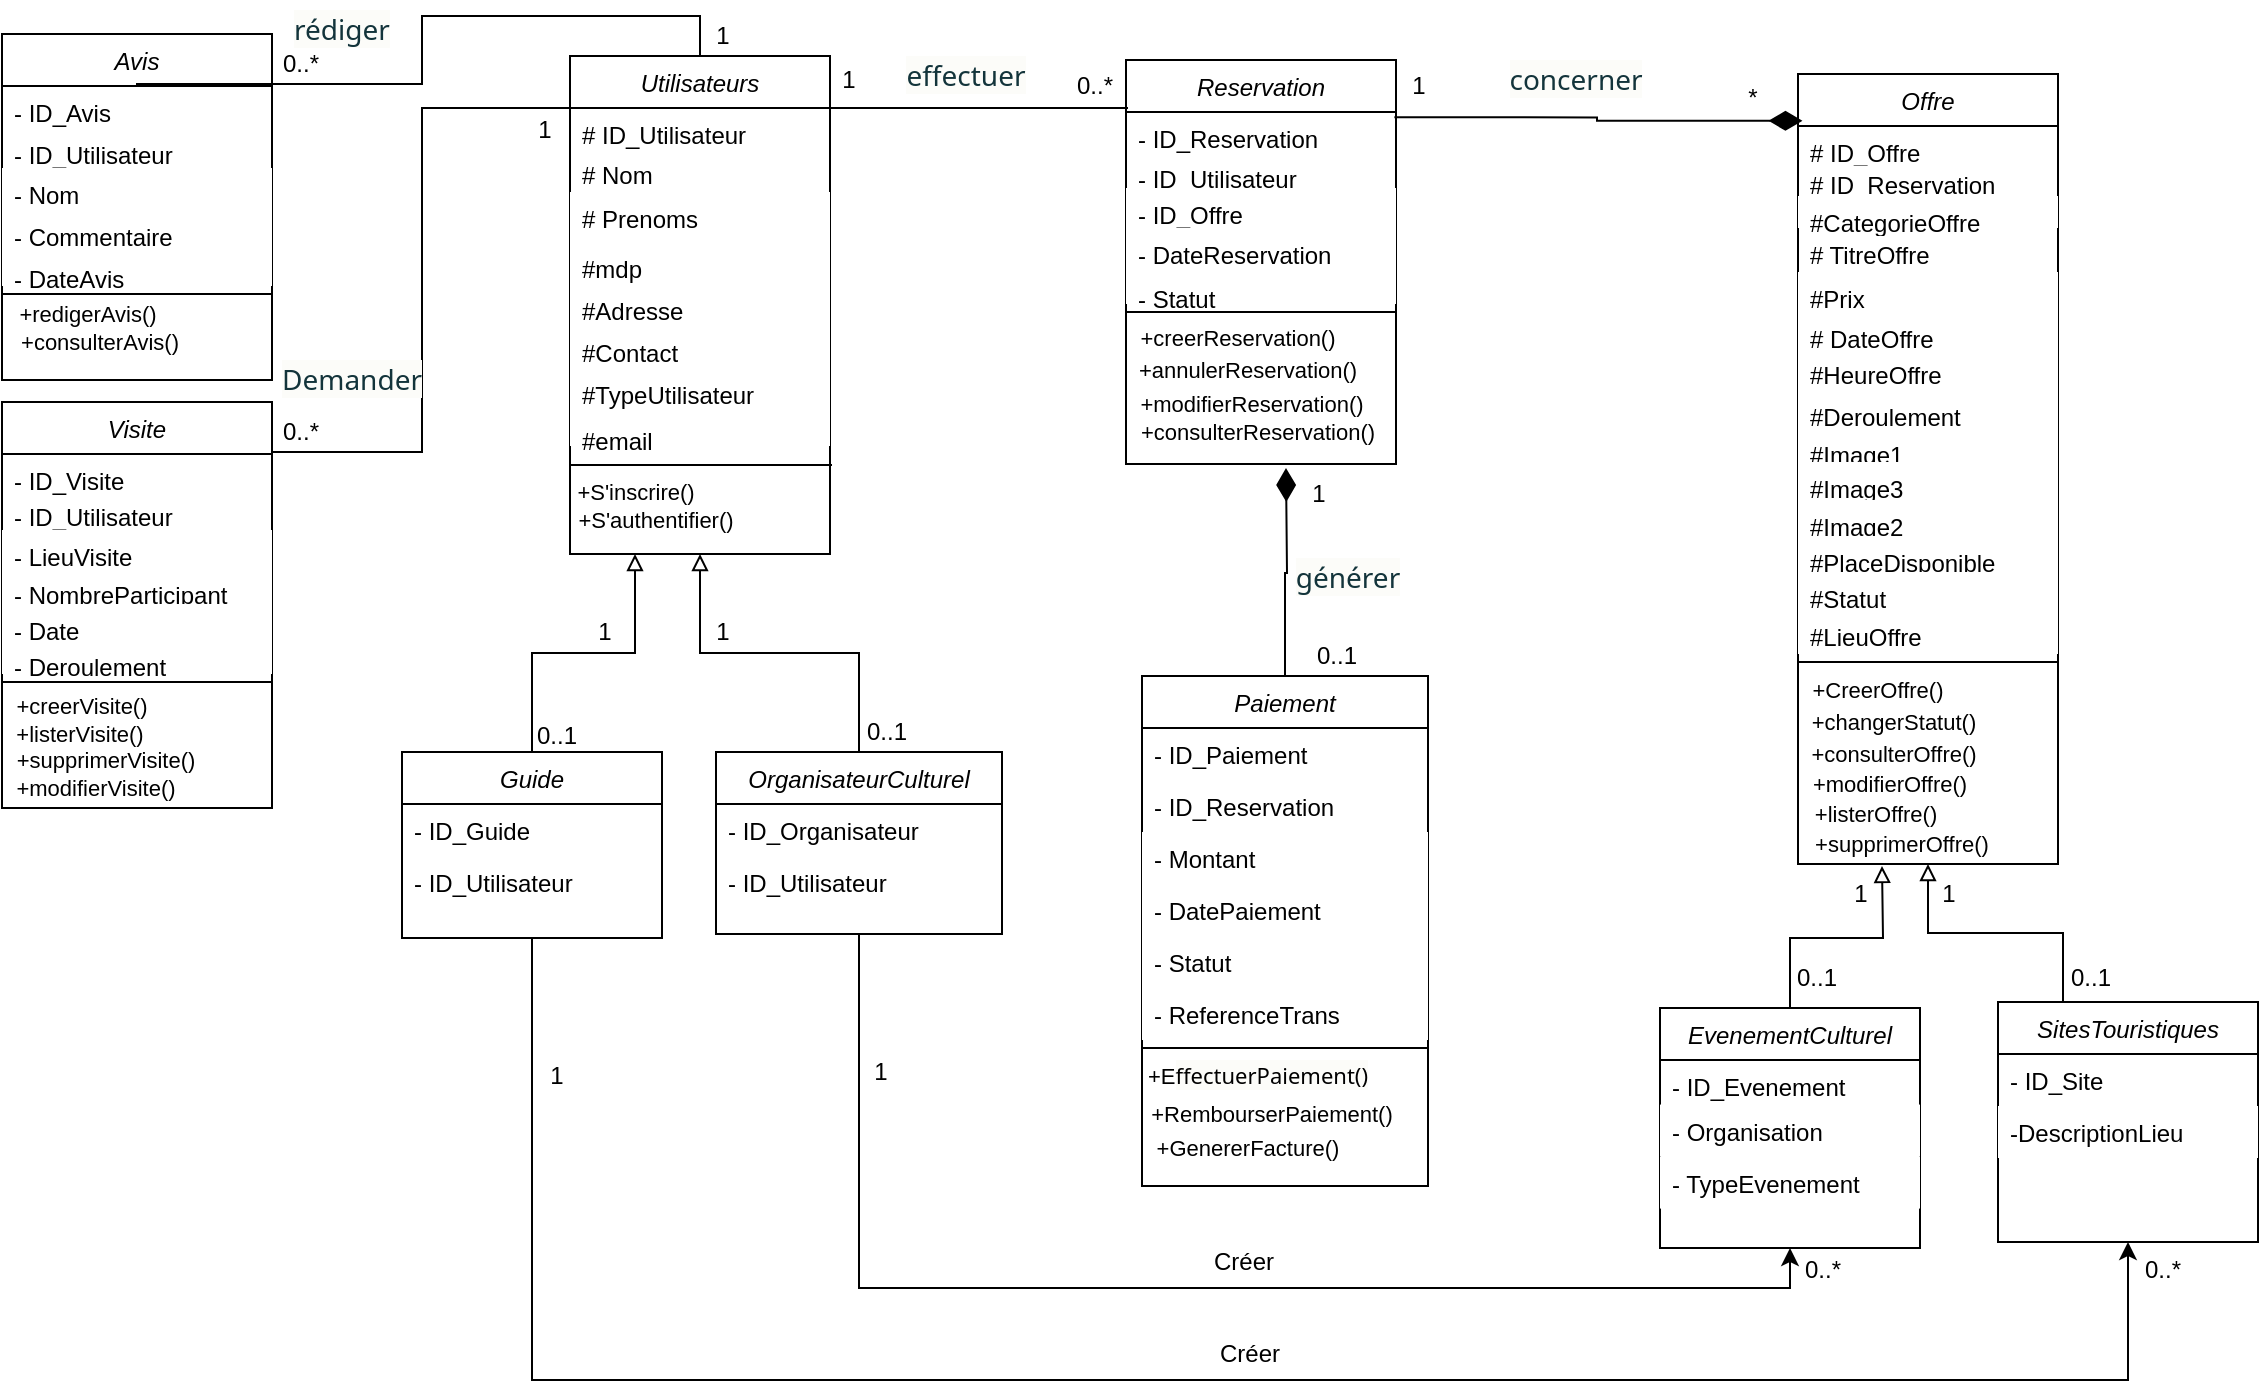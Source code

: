 <mxfile version="26.2.14">
  <diagram id="C5RBs43oDa-KdzZeNtuy" name="Page-1">
    <mxGraphModel dx="1299" dy="779" grid="0" gridSize="10" guides="1" tooltips="1" connect="1" arrows="1" fold="1" page="1" pageScale="1" pageWidth="1169" pageHeight="827" math="0" shadow="0">
      <root>
        <mxCell id="WIyWlLk6GJQsqaUBKTNV-0" />
        <mxCell id="WIyWlLk6GJQsqaUBKTNV-1" parent="WIyWlLk6GJQsqaUBKTNV-0" />
        <mxCell id="zkfFHV4jXpPFQw0GAbJ--0" value="Utilisateurs" style="swimlane;fontStyle=2;align=center;verticalAlign=top;childLayout=stackLayout;horizontal=1;startSize=26;horizontalStack=0;resizeParent=1;resizeLast=0;collapsible=1;marginBottom=0;rounded=0;shadow=0;strokeWidth=1;" parent="WIyWlLk6GJQsqaUBKTNV-1" vertex="1">
          <mxGeometry x="307" y="66" width="130" height="249" as="geometry">
            <mxRectangle x="230" y="140" width="160" height="26" as="alternateBounds" />
          </mxGeometry>
        </mxCell>
        <mxCell id="zkfFHV4jXpPFQw0GAbJ--1" value="# ID_Utilisateur " style="text;align=left;verticalAlign=top;spacingLeft=4;spacingRight=4;overflow=hidden;rotatable=0;points=[[0,0.5],[1,0.5]];portConstraint=eastwest;" parent="zkfFHV4jXpPFQw0GAbJ--0" vertex="1">
          <mxGeometry y="26" width="130" height="20" as="geometry" />
        </mxCell>
        <mxCell id="zkfFHV4jXpPFQw0GAbJ--2" value="# Nom" style="text;align=left;verticalAlign=top;spacingLeft=4;spacingRight=4;overflow=hidden;rotatable=0;points=[[0,0.5],[1,0.5]];portConstraint=eastwest;rounded=0;shadow=0;html=0;" parent="zkfFHV4jXpPFQw0GAbJ--0" vertex="1">
          <mxGeometry y="46" width="130" height="22" as="geometry" />
        </mxCell>
        <mxCell id="zkfFHV4jXpPFQw0GAbJ--3" value="# Prenoms" style="text;align=left;verticalAlign=top;spacingLeft=4;spacingRight=4;overflow=hidden;rotatable=0;points=[[0,0.5],[1,0.5]];portConstraint=eastwest;rounded=0;shadow=0;html=0;fillColor=default;textShadow=0;fontColor=default;" parent="zkfFHV4jXpPFQw0GAbJ--0" vertex="1">
          <mxGeometry y="68" width="130" height="25" as="geometry" />
        </mxCell>
        <mxCell id="nRTBxxkqmZJJOvBfr9Is-0" value="#mdp" style="text;align=left;verticalAlign=top;spacingLeft=4;spacingRight=4;overflow=hidden;rotatable=0;points=[[0,0.5],[1,0.5]];portConstraint=eastwest;rounded=0;shadow=0;html=0;fillColor=default;textShadow=0;fontColor=default;" parent="zkfFHV4jXpPFQw0GAbJ--0" vertex="1">
          <mxGeometry y="93" width="130" height="21" as="geometry" />
        </mxCell>
        <mxCell id="nRTBxxkqmZJJOvBfr9Is-1" value="#Adresse" style="text;align=left;verticalAlign=top;spacingLeft=4;spacingRight=4;overflow=hidden;rotatable=0;points=[[0,0.5],[1,0.5]];portConstraint=eastwest;rounded=0;shadow=0;html=0;fillColor=default;textShadow=0;fontColor=default;" parent="zkfFHV4jXpPFQw0GAbJ--0" vertex="1">
          <mxGeometry y="114" width="130" height="21" as="geometry" />
        </mxCell>
        <mxCell id="nRTBxxkqmZJJOvBfr9Is-2" value="#Contact" style="text;align=left;verticalAlign=top;spacingLeft=4;spacingRight=4;overflow=hidden;rotatable=0;points=[[0,0.5],[1,0.5]];portConstraint=eastwest;rounded=0;shadow=0;html=0;fillColor=default;textShadow=0;fontColor=default;" parent="zkfFHV4jXpPFQw0GAbJ--0" vertex="1">
          <mxGeometry y="135" width="130" height="21" as="geometry" />
        </mxCell>
        <mxCell id="nRTBxxkqmZJJOvBfr9Is-3" value="#TypeUtilisateur" style="text;align=left;verticalAlign=top;spacingLeft=4;spacingRight=4;overflow=hidden;rotatable=0;points=[[0,0.5],[1,0.5]];portConstraint=eastwest;rounded=0;shadow=0;html=0;fillColor=default;textShadow=0;fontColor=default;" parent="zkfFHV4jXpPFQw0GAbJ--0" vertex="1">
          <mxGeometry y="156" width="130" height="23" as="geometry" />
        </mxCell>
        <mxCell id="AMRI1wPp_HxsW5l2V2nm-2" value="#email" style="text;align=left;verticalAlign=top;spacingLeft=4;spacingRight=4;overflow=hidden;rotatable=0;points=[[0,0.5],[1,0.5]];portConstraint=eastwest;rounded=0;shadow=0;html=0;fillColor=default;textShadow=0;fontColor=default;" vertex="1" parent="zkfFHV4jXpPFQw0GAbJ--0">
          <mxGeometry y="179" width="130" height="16" as="geometry" />
        </mxCell>
        <mxCell id="nRTBxxkqmZJJOvBfr9Is-4" value="" style="line;strokeWidth=1;fillColor=none;align=left;verticalAlign=middle;spacingTop=-1;spacingLeft=3;spacingRight=3;rotatable=0;labelPosition=right;points=[];portConstraint=eastwest;strokeColor=inherit;" parent="WIyWlLk6GJQsqaUBKTNV-1" vertex="1">
          <mxGeometry x="307" y="250" width="131" height="41" as="geometry" />
        </mxCell>
        <mxCell id="nRTBxxkqmZJJOvBfr9Is-72" style="edgeStyle=orthogonalEdgeStyle;rounded=0;orthogonalLoop=1;jettySize=auto;html=1;entryX=0.25;entryY=1;entryDx=0;entryDy=0;endArrow=block;endFill=0;strokeWidth=1;" parent="WIyWlLk6GJQsqaUBKTNV-1" source="nRTBxxkqmZJJOvBfr9Is-5" target="zkfFHV4jXpPFQw0GAbJ--0" edge="1">
          <mxGeometry relative="1" as="geometry" />
        </mxCell>
        <mxCell id="nRTBxxkqmZJJOvBfr9Is-113" style="edgeStyle=orthogonalEdgeStyle;rounded=0;orthogonalLoop=1;jettySize=auto;html=1;entryX=0.5;entryY=1;entryDx=0;entryDy=0;" parent="WIyWlLk6GJQsqaUBKTNV-1" source="nRTBxxkqmZJJOvBfr9Is-5" target="nRTBxxkqmZJJOvBfr9Is-33" edge="1">
          <mxGeometry relative="1" as="geometry">
            <Array as="points">
              <mxPoint x="288" y="728" />
              <mxPoint x="1086" y="728" />
            </Array>
          </mxGeometry>
        </mxCell>
        <mxCell id="nRTBxxkqmZJJOvBfr9Is-5" value="Guide" style="swimlane;fontStyle=2;align=center;verticalAlign=top;childLayout=stackLayout;horizontal=1;startSize=26;horizontalStack=0;resizeParent=1;resizeLast=0;collapsible=1;marginBottom=0;rounded=0;shadow=0;strokeWidth=1;" parent="WIyWlLk6GJQsqaUBKTNV-1" vertex="1">
          <mxGeometry x="223" y="414" width="130" height="93" as="geometry">
            <mxRectangle x="230" y="140" width="160" height="26" as="alternateBounds" />
          </mxGeometry>
        </mxCell>
        <mxCell id="nRTBxxkqmZJJOvBfr9Is-6" value="- ID_Guide" style="text;align=left;verticalAlign=top;spacingLeft=4;spacingRight=4;overflow=hidden;rotatable=0;points=[[0,0.5],[1,0.5]];portConstraint=eastwest;" parent="nRTBxxkqmZJJOvBfr9Is-5" vertex="1">
          <mxGeometry y="26" width="130" height="26" as="geometry" />
        </mxCell>
        <mxCell id="nRTBxxkqmZJJOvBfr9Is-7" value="- ID_Utilisateur" style="text;align=left;verticalAlign=top;spacingLeft=4;spacingRight=4;overflow=hidden;rotatable=0;points=[[0,0.5],[1,0.5]];portConstraint=eastwest;rounded=0;shadow=0;html=0;" parent="nRTBxxkqmZJJOvBfr9Is-5" vertex="1">
          <mxGeometry y="52" width="130" height="26" as="geometry" />
        </mxCell>
        <mxCell id="nRTBxxkqmZJJOvBfr9Is-73" style="edgeStyle=orthogonalEdgeStyle;rounded=0;orthogonalLoop=1;jettySize=auto;html=1;entryX=0.5;entryY=1;entryDx=0;entryDy=0;endArrow=block;endFill=0;exitX=0.5;exitY=0;exitDx=0;exitDy=0;" parent="WIyWlLk6GJQsqaUBKTNV-1" source="nRTBxxkqmZJJOvBfr9Is-13" target="zkfFHV4jXpPFQw0GAbJ--0" edge="1">
          <mxGeometry relative="1" as="geometry">
            <mxPoint x="461.5" y="414" as="sourcePoint" />
          </mxGeometry>
        </mxCell>
        <mxCell id="nRTBxxkqmZJJOvBfr9Is-115" style="edgeStyle=orthogonalEdgeStyle;rounded=0;orthogonalLoop=1;jettySize=auto;html=1;entryX=0.5;entryY=1;entryDx=0;entryDy=0;" parent="WIyWlLk6GJQsqaUBKTNV-1" source="nRTBxxkqmZJJOvBfr9Is-13" target="nRTBxxkqmZJJOvBfr9Is-18" edge="1">
          <mxGeometry relative="1" as="geometry">
            <Array as="points">
              <mxPoint x="451" y="682" />
              <mxPoint x="917" y="682" />
            </Array>
          </mxGeometry>
        </mxCell>
        <mxCell id="nRTBxxkqmZJJOvBfr9Is-13" value="OrganisateurCulturel" style="swimlane;fontStyle=2;align=center;verticalAlign=top;childLayout=stackLayout;horizontal=1;startSize=26;horizontalStack=0;resizeParent=1;resizeLast=0;collapsible=1;marginBottom=0;rounded=0;shadow=0;strokeWidth=1;" parent="WIyWlLk6GJQsqaUBKTNV-1" vertex="1">
          <mxGeometry x="380" y="414" width="143" height="91" as="geometry">
            <mxRectangle x="230" y="140" width="160" height="26" as="alternateBounds" />
          </mxGeometry>
        </mxCell>
        <mxCell id="nRTBxxkqmZJJOvBfr9Is-14" value="- ID_Organisateur" style="text;align=left;verticalAlign=top;spacingLeft=4;spacingRight=4;overflow=hidden;rotatable=0;points=[[0,0.5],[1,0.5]];portConstraint=eastwest;" parent="nRTBxxkqmZJJOvBfr9Is-13" vertex="1">
          <mxGeometry y="26" width="143" height="26" as="geometry" />
        </mxCell>
        <mxCell id="nRTBxxkqmZJJOvBfr9Is-15" value="- ID_Utilisateur" style="text;align=left;verticalAlign=top;spacingLeft=4;spacingRight=4;overflow=hidden;rotatable=0;points=[[0,0.5],[1,0.5]];portConstraint=eastwest;rounded=0;shadow=0;html=0;" parent="nRTBxxkqmZJJOvBfr9Is-13" vertex="1">
          <mxGeometry y="52" width="143" height="26" as="geometry" />
        </mxCell>
        <mxCell id="nRTBxxkqmZJJOvBfr9Is-48" value="Reservation" style="swimlane;fontStyle=2;align=center;verticalAlign=top;childLayout=stackLayout;horizontal=1;startSize=26;horizontalStack=0;resizeParent=1;resizeLast=0;collapsible=1;marginBottom=0;rounded=0;shadow=0;strokeWidth=1;" parent="WIyWlLk6GJQsqaUBKTNV-1" vertex="1">
          <mxGeometry x="585" y="68" width="135" height="202" as="geometry">
            <mxRectangle x="230" y="140" width="160" height="26" as="alternateBounds" />
          </mxGeometry>
        </mxCell>
        <mxCell id="nRTBxxkqmZJJOvBfr9Is-49" value="- ID_Reservation" style="text;align=left;verticalAlign=top;spacingLeft=4;spacingRight=4;overflow=hidden;rotatable=0;points=[[0,0.5],[1,0.5]];portConstraint=eastwest;" parent="nRTBxxkqmZJJOvBfr9Is-48" vertex="1">
          <mxGeometry y="26" width="135" height="20" as="geometry" />
        </mxCell>
        <mxCell id="nRTBxxkqmZJJOvBfr9Is-50" value="- ID_Utilisateur" style="text;align=left;verticalAlign=top;spacingLeft=4;spacingRight=4;overflow=hidden;rotatable=0;points=[[0,0.5],[1,0.5]];portConstraint=eastwest;rounded=0;shadow=0;html=0;" parent="nRTBxxkqmZJJOvBfr9Is-48" vertex="1">
          <mxGeometry y="46" width="135" height="18" as="geometry" />
        </mxCell>
        <mxCell id="nRTBxxkqmZJJOvBfr9Is-52" value="- ID_Offre" style="text;align=left;verticalAlign=top;spacingLeft=4;spacingRight=4;overflow=hidden;rotatable=0;points=[[0,0.5],[1,0.5]];portConstraint=eastwest;rounded=0;shadow=0;html=0;fillColor=default;textShadow=0;fontColor=default;" parent="nRTBxxkqmZJJOvBfr9Is-48" vertex="1">
          <mxGeometry y="64" width="135" height="20" as="geometry" />
        </mxCell>
        <mxCell id="nRTBxxkqmZJJOvBfr9Is-53" value="- DateReservation" style="text;align=left;verticalAlign=top;spacingLeft=4;spacingRight=4;overflow=hidden;rotatable=0;points=[[0,0.5],[1,0.5]];portConstraint=eastwest;rounded=0;shadow=0;html=0;fillColor=default;textShadow=0;fontColor=default;" parent="nRTBxxkqmZJJOvBfr9Is-48" vertex="1">
          <mxGeometry y="84" width="135" height="22" as="geometry" />
        </mxCell>
        <mxCell id="nRTBxxkqmZJJOvBfr9Is-54" value="- Statut" style="text;align=left;verticalAlign=top;spacingLeft=4;spacingRight=4;overflow=hidden;rotatable=0;points=[[0,0.5],[1,0.5]];portConstraint=eastwest;rounded=0;shadow=0;html=0;fillColor=default;textShadow=0;fontColor=default;" parent="nRTBxxkqmZJJOvBfr9Is-48" vertex="1">
          <mxGeometry y="106" width="135" height="16" as="geometry" />
        </mxCell>
        <mxCell id="AMRI1wPp_HxsW5l2V2nm-21" value="" style="line;strokeWidth=1;fillColor=none;align=left;verticalAlign=middle;spacingTop=-1;spacingLeft=3;spacingRight=3;rotatable=0;labelPosition=right;points=[];portConstraint=eastwest;strokeColor=inherit;" vertex="1" parent="nRTBxxkqmZJJOvBfr9Is-48">
          <mxGeometry y="122" width="135" height="8" as="geometry" />
        </mxCell>
        <mxCell id="nRTBxxkqmZJJOvBfr9Is-55" value="Avis" style="swimlane;fontStyle=2;align=center;verticalAlign=top;childLayout=stackLayout;horizontal=1;startSize=26;horizontalStack=0;resizeParent=1;resizeLast=0;collapsible=1;marginBottom=0;rounded=0;shadow=0;strokeWidth=1;" parent="WIyWlLk6GJQsqaUBKTNV-1" vertex="1">
          <mxGeometry x="23" y="55" width="135" height="173" as="geometry">
            <mxRectangle x="230" y="140" width="160" height="26" as="alternateBounds" />
          </mxGeometry>
        </mxCell>
        <mxCell id="nRTBxxkqmZJJOvBfr9Is-56" value="- ID_Avis" style="text;align=left;verticalAlign=top;spacingLeft=4;spacingRight=4;overflow=hidden;rotatable=0;points=[[0,0.5],[1,0.5]];portConstraint=eastwest;" parent="nRTBxxkqmZJJOvBfr9Is-55" vertex="1">
          <mxGeometry y="26" width="135" height="21" as="geometry" />
        </mxCell>
        <mxCell id="nRTBxxkqmZJJOvBfr9Is-57" value="- ID_Utilisateur" style="text;align=left;verticalAlign=top;spacingLeft=4;spacingRight=4;overflow=hidden;rotatable=0;points=[[0,0.5],[1,0.5]];portConstraint=eastwest;rounded=0;shadow=0;html=0;" parent="nRTBxxkqmZJJOvBfr9Is-55" vertex="1">
          <mxGeometry y="47" width="135" height="20" as="geometry" />
        </mxCell>
        <mxCell id="nRTBxxkqmZJJOvBfr9Is-58" value="- Nom" style="text;align=left;verticalAlign=top;spacingLeft=4;spacingRight=4;overflow=hidden;rotatable=0;points=[[0,0.5],[1,0.5]];portConstraint=eastwest;rounded=0;shadow=0;html=0;fillColor=default;textShadow=0;fontColor=default;" parent="nRTBxxkqmZJJOvBfr9Is-55" vertex="1">
          <mxGeometry y="67" width="135" height="21" as="geometry" />
        </mxCell>
        <mxCell id="nRTBxxkqmZJJOvBfr9Is-59" value="- Commentaire" style="text;align=left;verticalAlign=top;spacingLeft=4;spacingRight=4;overflow=hidden;rotatable=0;points=[[0,0.5],[1,0.5]];portConstraint=eastwest;rounded=0;shadow=0;html=0;fillColor=default;textShadow=0;fontColor=default;" parent="nRTBxxkqmZJJOvBfr9Is-55" vertex="1">
          <mxGeometry y="88" width="135" height="21" as="geometry" />
        </mxCell>
        <mxCell id="nRTBxxkqmZJJOvBfr9Is-60" value="- DateAvis" style="text;align=left;verticalAlign=top;spacingLeft=4;spacingRight=4;overflow=hidden;rotatable=0;points=[[0,0.5],[1,0.5]];portConstraint=eastwest;rounded=0;shadow=0;html=0;fillColor=default;textShadow=0;fontColor=default;" parent="nRTBxxkqmZJJOvBfr9Is-55" vertex="1">
          <mxGeometry y="109" width="135" height="17" as="geometry" />
        </mxCell>
        <mxCell id="AMRI1wPp_HxsW5l2V2nm-27" value="" style="line;strokeWidth=1;fillColor=none;align=left;verticalAlign=middle;spacingTop=-1;spacingLeft=3;spacingRight=3;rotatable=0;labelPosition=right;points=[];portConstraint=eastwest;strokeColor=inherit;" vertex="1" parent="nRTBxxkqmZJJOvBfr9Is-55">
          <mxGeometry y="126" width="135" height="8" as="geometry" />
        </mxCell>
        <mxCell id="nRTBxxkqmZJJOvBfr9Is-62" value="Paiement" style="swimlane;fontStyle=2;align=center;verticalAlign=top;childLayout=stackLayout;horizontal=1;startSize=26;horizontalStack=0;resizeParent=1;resizeLast=0;collapsible=1;marginBottom=0;rounded=0;shadow=0;strokeWidth=1;" parent="WIyWlLk6GJQsqaUBKTNV-1" vertex="1">
          <mxGeometry x="593" y="376" width="143" height="255" as="geometry">
            <mxRectangle x="230" y="140" width="160" height="26" as="alternateBounds" />
          </mxGeometry>
        </mxCell>
        <mxCell id="nRTBxxkqmZJJOvBfr9Is-63" value="- ID_Paiement" style="text;align=left;verticalAlign=top;spacingLeft=4;spacingRight=4;overflow=hidden;rotatable=0;points=[[0,0.5],[1,0.5]];portConstraint=eastwest;" parent="nRTBxxkqmZJJOvBfr9Is-62" vertex="1">
          <mxGeometry y="26" width="143" height="26" as="geometry" />
        </mxCell>
        <mxCell id="nRTBxxkqmZJJOvBfr9Is-64" value="- ID_Reservation" style="text;align=left;verticalAlign=top;spacingLeft=4;spacingRight=4;overflow=hidden;rotatable=0;points=[[0,0.5],[1,0.5]];portConstraint=eastwest;rounded=0;shadow=0;html=0;" parent="nRTBxxkqmZJJOvBfr9Is-62" vertex="1">
          <mxGeometry y="52" width="143" height="26" as="geometry" />
        </mxCell>
        <mxCell id="nRTBxxkqmZJJOvBfr9Is-65" value="- Montant" style="text;align=left;verticalAlign=top;spacingLeft=4;spacingRight=4;overflow=hidden;rotatable=0;points=[[0,0.5],[1,0.5]];portConstraint=eastwest;rounded=0;shadow=0;html=0;fillColor=default;textShadow=0;fontColor=default;" parent="nRTBxxkqmZJJOvBfr9Is-62" vertex="1">
          <mxGeometry y="78" width="143" height="26" as="geometry" />
        </mxCell>
        <mxCell id="nRTBxxkqmZJJOvBfr9Is-66" value="- DatePaiement" style="text;align=left;verticalAlign=top;spacingLeft=4;spacingRight=4;overflow=hidden;rotatable=0;points=[[0,0.5],[1,0.5]];portConstraint=eastwest;rounded=0;shadow=0;html=0;fillColor=default;textShadow=0;fontColor=default;" parent="nRTBxxkqmZJJOvBfr9Is-62" vertex="1">
          <mxGeometry y="104" width="143" height="26" as="geometry" />
        </mxCell>
        <mxCell id="nRTBxxkqmZJJOvBfr9Is-67" value="- Statut" style="text;align=left;verticalAlign=top;spacingLeft=4;spacingRight=4;overflow=hidden;rotatable=0;points=[[0,0.5],[1,0.5]];portConstraint=eastwest;rounded=0;shadow=0;html=0;fillColor=default;textShadow=0;fontColor=default;" parent="nRTBxxkqmZJJOvBfr9Is-62" vertex="1">
          <mxGeometry y="130" width="143" height="26" as="geometry" />
        </mxCell>
        <mxCell id="nRTBxxkqmZJJOvBfr9Is-68" value="- ReferenceTrans" style="text;align=left;verticalAlign=top;spacingLeft=4;spacingRight=4;overflow=hidden;rotatable=0;points=[[0,0.5],[1,0.5]];portConstraint=eastwest;rounded=0;shadow=0;html=0;fillColor=default;textShadow=0;fontColor=default;" parent="nRTBxxkqmZJJOvBfr9Is-62" vertex="1">
          <mxGeometry y="156" width="143" height="26" as="geometry" />
        </mxCell>
        <mxCell id="AMRI1wPp_HxsW5l2V2nm-9" value="" style="line;strokeWidth=1;fillColor=none;align=left;verticalAlign=middle;spacingTop=-1;spacingLeft=3;spacingRight=3;rotatable=0;labelPosition=right;points=[];portConstraint=eastwest;strokeColor=inherit;" vertex="1" parent="nRTBxxkqmZJJOvBfr9Is-62">
          <mxGeometry y="182" width="143" height="8" as="geometry" />
        </mxCell>
        <mxCell id="nRTBxxkqmZJJOvBfr9Is-92" value="" style="group" parent="WIyWlLk6GJQsqaUBKTNV-1" vertex="1" connectable="0">
          <mxGeometry x="852" y="75" width="303" height="564" as="geometry" />
        </mxCell>
        <mxCell id="nRTBxxkqmZJJOvBfr9Is-89" style="edgeStyle=orthogonalEdgeStyle;rounded=0;orthogonalLoop=1;jettySize=auto;html=1;endArrow=block;endFill=0;" parent="nRTBxxkqmZJJOvBfr9Is-92" source="nRTBxxkqmZJJOvBfr9Is-18" edge="1">
          <mxGeometry relative="1" as="geometry">
            <mxPoint x="111" y="396" as="targetPoint" />
          </mxGeometry>
        </mxCell>
        <mxCell id="nRTBxxkqmZJJOvBfr9Is-18" value="EvenementCulturel" style="swimlane;fontStyle=2;align=center;verticalAlign=top;childLayout=stackLayout;horizontal=1;startSize=26;horizontalStack=0;resizeParent=1;resizeLast=0;collapsible=1;marginBottom=0;rounded=0;shadow=0;strokeWidth=1;" parent="nRTBxxkqmZJJOvBfr9Is-92" vertex="1">
          <mxGeometry y="467" width="130" height="120" as="geometry">
            <mxRectangle x="230" y="140" width="160" height="26" as="alternateBounds" />
          </mxGeometry>
        </mxCell>
        <mxCell id="nRTBxxkqmZJJOvBfr9Is-87" value="- ID_Evenement" style="text;align=left;verticalAlign=top;spacingLeft=4;spacingRight=4;overflow=hidden;rotatable=0;points=[[0,0.5],[1,0.5]];portConstraint=eastwest;" parent="nRTBxxkqmZJJOvBfr9Is-18" vertex="1">
          <mxGeometry y="26" width="130" height="22.286" as="geometry" />
        </mxCell>
        <mxCell id="nRTBxxkqmZJJOvBfr9Is-16" value="- Organisation" style="text;align=left;verticalAlign=top;spacingLeft=4;spacingRight=4;overflow=hidden;rotatable=0;points=[[0,0.5],[1,0.5]];portConstraint=eastwest;rounded=0;shadow=0;html=0;fillColor=default;textShadow=0;fontColor=default;" parent="nRTBxxkqmZJJOvBfr9Is-18" vertex="1">
          <mxGeometry y="48.286" width="130" height="26" as="geometry" />
        </mxCell>
        <mxCell id="nRTBxxkqmZJJOvBfr9Is-136" value="- TypeEvenement" style="text;align=left;verticalAlign=top;spacingLeft=4;spacingRight=4;overflow=hidden;rotatable=0;points=[[0,0.5],[1,0.5]];portConstraint=eastwest;rounded=0;shadow=0;html=0;fillColor=default;textShadow=0;fontColor=default;" parent="nRTBxxkqmZJJOvBfr9Is-18" vertex="1">
          <mxGeometry y="74.286" width="130" height="26" as="geometry" />
        </mxCell>
        <mxCell id="nRTBxxkqmZJJOvBfr9Is-69" value="" style="group" parent="nRTBxxkqmZJJOvBfr9Is-92" vertex="1" connectable="0">
          <mxGeometry x="173" y="452" width="130" height="120" as="geometry" />
        </mxCell>
        <mxCell id="nRTBxxkqmZJJOvBfr9Is-33" value="SitesTouristiques" style="swimlane;fontStyle=2;align=center;verticalAlign=top;childLayout=stackLayout;horizontal=1;startSize=26;horizontalStack=0;resizeParent=1;resizeLast=0;collapsible=1;marginBottom=0;rounded=0;shadow=0;strokeWidth=1;container=0;" parent="nRTBxxkqmZJJOvBfr9Is-69" vertex="1">
          <mxGeometry x="-4" y="12" width="130" height="120" as="geometry">
            <mxRectangle x="230" y="140" width="160" height="26" as="alternateBounds" />
          </mxGeometry>
        </mxCell>
        <mxCell id="nRTBxxkqmZJJOvBfr9Is-19" value="- ID_Site" style="text;align=left;verticalAlign=top;spacingLeft=4;spacingRight=4;overflow=hidden;rotatable=0;points=[[0,0.5],[1,0.5]];portConstraint=eastwest;" parent="nRTBxxkqmZJJOvBfr9Is-33" vertex="1">
          <mxGeometry y="26" width="130" height="26" as="geometry" />
        </mxCell>
        <mxCell id="nRTBxxkqmZJJOvBfr9Is-29" value="-DescriptionLieu" style="text;align=left;verticalAlign=top;spacingLeft=4;spacingRight=4;overflow=hidden;rotatable=0;points=[[0,0.5],[1,0.5]];portConstraint=eastwest;rounded=0;shadow=0;html=0;fillColor=default;textShadow=0;fontColor=default;" parent="nRTBxxkqmZJJOvBfr9Is-33" vertex="1">
          <mxGeometry y="52" width="130" height="26" as="geometry" />
        </mxCell>
        <mxCell id="nRTBxxkqmZJJOvBfr9Is-128" value="0..1" style="text;html=1;align=center;verticalAlign=middle;whiteSpace=wrap;rounded=0;" parent="nRTBxxkqmZJJOvBfr9Is-69" vertex="1">
          <mxGeometry x="33" y="-15" width="19" height="30" as="geometry" />
        </mxCell>
        <mxCell id="nRTBxxkqmZJJOvBfr9Is-75" value="Offre" style="swimlane;fontStyle=2;align=center;verticalAlign=top;childLayout=stackLayout;horizontal=1;startSize=26;horizontalStack=0;resizeParent=1;resizeLast=0;collapsible=1;marginBottom=0;rounded=0;shadow=0;strokeWidth=1;" parent="nRTBxxkqmZJJOvBfr9Is-92" vertex="1">
          <mxGeometry x="69" width="130" height="395" as="geometry">
            <mxRectangle x="230" y="140" width="160" height="26" as="alternateBounds" />
          </mxGeometry>
        </mxCell>
        <mxCell id="nRTBxxkqmZJJOvBfr9Is-76" value="# ID_Offre" style="text;align=left;verticalAlign=top;spacingLeft=4;spacingRight=4;overflow=hidden;rotatable=0;points=[[0,0.5],[1,0.5]];portConstraint=eastwest;" parent="nRTBxxkqmZJJOvBfr9Is-75" vertex="1">
          <mxGeometry y="26" width="130" height="16" as="geometry" />
        </mxCell>
        <mxCell id="nRTBxxkqmZJJOvBfr9Is-134" value="# ID_Reservation" style="text;align=left;verticalAlign=top;spacingLeft=4;spacingRight=4;overflow=hidden;rotatable=0;points=[[0,0.5],[1,0.5]];portConstraint=eastwest;" parent="nRTBxxkqmZJJOvBfr9Is-75" vertex="1">
          <mxGeometry y="42" width="130" height="19" as="geometry" />
        </mxCell>
        <mxCell id="nRTBxxkqmZJJOvBfr9Is-86" value="#CategorieOffre" style="text;align=left;verticalAlign=top;spacingLeft=4;spacingRight=4;overflow=hidden;rotatable=0;points=[[0,0.5],[1,0.5]];portConstraint=eastwest;rounded=0;shadow=0;html=0;fillColor=default;textShadow=0;fontColor=default;" parent="nRTBxxkqmZJJOvBfr9Is-75" vertex="1">
          <mxGeometry y="61" width="130" height="16" as="geometry" />
        </mxCell>
        <mxCell id="nRTBxxkqmZJJOvBfr9Is-77" value="# TitreOffre" style="text;align=left;verticalAlign=top;spacingLeft=4;spacingRight=4;overflow=hidden;rotatable=0;points=[[0,0.5],[1,0.5]];portConstraint=eastwest;rounded=0;shadow=0;html=0;" parent="nRTBxxkqmZJJOvBfr9Is-75" vertex="1">
          <mxGeometry y="77" width="130" height="22" as="geometry" />
        </mxCell>
        <mxCell id="nRTBxxkqmZJJOvBfr9Is-80" value="#Prix" style="text;align=left;verticalAlign=top;spacingLeft=4;spacingRight=4;overflow=hidden;rotatable=0;points=[[0,0.5],[1,0.5]];portConstraint=eastwest;rounded=0;shadow=0;html=0;fillColor=default;textShadow=0;fontColor=default;" parent="nRTBxxkqmZJJOvBfr9Is-75" vertex="1">
          <mxGeometry y="99" width="130" height="20" as="geometry" />
        </mxCell>
        <mxCell id="nRTBxxkqmZJJOvBfr9Is-78" value="# DateOffre" style="text;align=left;verticalAlign=top;spacingLeft=4;spacingRight=4;overflow=hidden;rotatable=0;points=[[0,0.5],[1,0.5]];portConstraint=eastwest;rounded=0;shadow=0;html=0;fillColor=default;textShadow=0;fontColor=default;" parent="nRTBxxkqmZJJOvBfr9Is-75" vertex="1">
          <mxGeometry y="119" width="130" height="18" as="geometry" />
        </mxCell>
        <mxCell id="nRTBxxkqmZJJOvBfr9Is-79" value="#HeureOffre" style="text;align=left;verticalAlign=top;spacingLeft=4;spacingRight=4;overflow=hidden;rotatable=0;points=[[0,0.5],[1,0.5]];portConstraint=eastwest;rounded=0;shadow=0;html=0;fillColor=default;textShadow=0;fontColor=default;" parent="nRTBxxkqmZJJOvBfr9Is-75" vertex="1">
          <mxGeometry y="137" width="130" height="21" as="geometry" />
        </mxCell>
        <mxCell id="nRTBxxkqmZJJOvBfr9Is-81" value="#Deroulement" style="text;align=left;verticalAlign=top;spacingLeft=4;spacingRight=4;overflow=hidden;rotatable=0;points=[[0,0.5],[1,0.5]];portConstraint=eastwest;rounded=0;shadow=0;html=0;fillColor=default;textShadow=0;fontColor=default;" parent="nRTBxxkqmZJJOvBfr9Is-75" vertex="1">
          <mxGeometry y="158" width="130" height="19" as="geometry" />
        </mxCell>
        <mxCell id="nRTBxxkqmZJJOvBfr9Is-83" value="#Image1" style="text;align=left;verticalAlign=top;spacingLeft=4;spacingRight=4;overflow=hidden;rotatable=0;points=[[0,0.5],[1,0.5]];portConstraint=eastwest;rounded=0;shadow=0;html=0;fillColor=default;textShadow=0;fontColor=default;" parent="nRTBxxkqmZJJOvBfr9Is-75" vertex="1">
          <mxGeometry y="177" width="130" height="17" as="geometry" />
        </mxCell>
        <mxCell id="nRTBxxkqmZJJOvBfr9Is-85" value="#Image3" style="text;align=left;verticalAlign=top;spacingLeft=4;spacingRight=4;overflow=hidden;rotatable=0;points=[[0,0.5],[1,0.5]];portConstraint=eastwest;rounded=0;shadow=0;html=0;fillColor=default;textShadow=0;fontColor=default;" parent="nRTBxxkqmZJJOvBfr9Is-75" vertex="1">
          <mxGeometry y="194" width="130" height="19" as="geometry" />
        </mxCell>
        <mxCell id="nRTBxxkqmZJJOvBfr9Is-84" value="#Image2" style="text;align=left;verticalAlign=top;spacingLeft=4;spacingRight=4;overflow=hidden;rotatable=0;points=[[0,0.5],[1,0.5]];portConstraint=eastwest;rounded=0;shadow=0;html=0;fillColor=default;textShadow=0;fontColor=default;" parent="nRTBxxkqmZJJOvBfr9Is-75" vertex="1">
          <mxGeometry y="213" width="130" height="18" as="geometry" />
        </mxCell>
        <mxCell id="nRTBxxkqmZJJOvBfr9Is-31" value="#PlaceDisponible" style="text;align=left;verticalAlign=top;spacingLeft=4;spacingRight=4;overflow=hidden;rotatable=0;points=[[0,0.5],[1,0.5]];portConstraint=eastwest;rounded=0;shadow=0;html=0;fillColor=default;textShadow=0;fontColor=default;" parent="nRTBxxkqmZJJOvBfr9Is-75" vertex="1">
          <mxGeometry y="231" width="130" height="18" as="geometry" />
        </mxCell>
        <mxCell id="nRTBxxkqmZJJOvBfr9Is-32" value="#Statut" style="text;align=left;verticalAlign=top;spacingLeft=4;spacingRight=4;overflow=hidden;rotatable=0;points=[[0,0.5],[1,0.5]];portConstraint=eastwest;rounded=0;shadow=0;html=0;fillColor=default;textShadow=0;fontColor=default;" parent="nRTBxxkqmZJJOvBfr9Is-75" vertex="1">
          <mxGeometry y="249" width="130" height="19" as="geometry" />
        </mxCell>
        <mxCell id="nRTBxxkqmZJJOvBfr9Is-137" value="#LieuOffre" style="text;align=left;verticalAlign=top;spacingLeft=4;spacingRight=4;overflow=hidden;rotatable=0;points=[[0,0.5],[1,0.5]];portConstraint=eastwest;rounded=0;shadow=0;html=0;fillColor=default;textShadow=0;fontColor=default;" parent="nRTBxxkqmZJJOvBfr9Is-75" vertex="1">
          <mxGeometry y="268" width="130" height="22" as="geometry" />
        </mxCell>
        <mxCell id="AMRI1wPp_HxsW5l2V2nm-14" value="" style="line;strokeWidth=1;fillColor=none;align=left;verticalAlign=middle;spacingTop=-1;spacingLeft=3;spacingRight=3;rotatable=0;labelPosition=right;points=[];portConstraint=eastwest;strokeColor=inherit;" vertex="1" parent="nRTBxxkqmZJJOvBfr9Is-75">
          <mxGeometry y="290" width="130" height="8" as="geometry" />
        </mxCell>
        <mxCell id="nRTBxxkqmZJJOvBfr9Is-108" value="*" style="text;html=1;align=center;verticalAlign=middle;whiteSpace=wrap;rounded=0;" parent="nRTBxxkqmZJJOvBfr9Is-92" vertex="1">
          <mxGeometry x="37" y="-3" width="19" height="30" as="geometry" />
        </mxCell>
        <mxCell id="nRTBxxkqmZJJOvBfr9Is-90" style="edgeStyle=orthogonalEdgeStyle;rounded=0;orthogonalLoop=1;jettySize=auto;html=1;exitX=0.25;exitY=0;exitDx=0;exitDy=0;endArrow=block;endFill=0;entryX=0.5;entryY=1;entryDx=0;entryDy=0;" parent="nRTBxxkqmZJJOvBfr9Is-92" source="nRTBxxkqmZJJOvBfr9Is-33" target="nRTBxxkqmZJJOvBfr9Is-75" edge="1">
          <mxGeometry relative="1" as="geometry">
            <mxPoint x="140.29" y="418.599" as="targetPoint" />
          </mxGeometry>
        </mxCell>
        <mxCell id="nRTBxxkqmZJJOvBfr9Is-127" value="0..1" style="text;html=1;align=center;verticalAlign=middle;whiteSpace=wrap;rounded=0;" parent="nRTBxxkqmZJJOvBfr9Is-92" vertex="1">
          <mxGeometry x="69" y="437" width="19" height="30" as="geometry" />
        </mxCell>
        <mxCell id="nRTBxxkqmZJJOvBfr9Is-129" value="1" style="text;html=1;align=center;verticalAlign=middle;whiteSpace=wrap;rounded=0;" parent="nRTBxxkqmZJJOvBfr9Is-92" vertex="1">
          <mxGeometry x="91" y="395" width="19" height="30" as="geometry" />
        </mxCell>
        <mxCell id="nRTBxxkqmZJJOvBfr9Is-130" value="1" style="text;html=1;align=center;verticalAlign=middle;whiteSpace=wrap;rounded=0;" parent="nRTBxxkqmZJJOvBfr9Is-92" vertex="1">
          <mxGeometry x="135" y="395" width="19" height="30" as="geometry" />
        </mxCell>
        <mxCell id="nRTBxxkqmZJJOvBfr9Is-94" value="" style="line;strokeWidth=1;fillColor=none;align=left;verticalAlign=middle;spacingTop=-1;spacingLeft=3;spacingRight=3;rotatable=0;labelPosition=right;points=[];portConstraint=eastwest;strokeColor=inherit;" parent="WIyWlLk6GJQsqaUBKTNV-1" vertex="1">
          <mxGeometry x="368" y="88" width="218" height="8" as="geometry" />
        </mxCell>
        <mxCell id="nRTBxxkqmZJJOvBfr9Is-95" value="" style="endArrow=none;html=1;endSize=12;startArrow=diamondThin;startSize=14;startFill=1;edgeStyle=orthogonalEdgeStyle;align=left;verticalAlign=bottom;rounded=0;entryX=0.5;entryY=0;entryDx=0;entryDy=0;" parent="WIyWlLk6GJQsqaUBKTNV-1" target="nRTBxxkqmZJJOvBfr9Is-62" edge="1">
          <mxGeometry x="-1" y="3" relative="1" as="geometry">
            <mxPoint x="665" y="272" as="sourcePoint" />
            <mxPoint x="616" y="315" as="targetPoint" />
          </mxGeometry>
        </mxCell>
        <mxCell id="nRTBxxkqmZJJOvBfr9Is-100" value="" style="endArrow=none;html=1;endSize=12;startArrow=diamondThin;startSize=14;startFill=1;edgeStyle=orthogonalEdgeStyle;align=left;verticalAlign=bottom;rounded=0;exitX=0.017;exitY=-0.162;exitDx=0;exitDy=0;exitPerimeter=0;entryX=0.994;entryY=0.133;entryDx=0;entryDy=0;entryPerimeter=0;" parent="WIyWlLk6GJQsqaUBKTNV-1" source="nRTBxxkqmZJJOvBfr9Is-76" target="nRTBxxkqmZJJOvBfr9Is-49" edge="1">
          <mxGeometry x="-1" y="3" relative="1" as="geometry">
            <mxPoint x="456" y="315" as="sourcePoint" />
            <mxPoint x="616" y="315" as="targetPoint" />
          </mxGeometry>
        </mxCell>
        <mxCell id="nRTBxxkqmZJJOvBfr9Is-103" value="1" style="text;html=1;align=center;verticalAlign=middle;whiteSpace=wrap;rounded=0;" parent="WIyWlLk6GJQsqaUBKTNV-1" vertex="1">
          <mxGeometry x="374" y="41" width="19" height="30" as="geometry" />
        </mxCell>
        <mxCell id="nRTBxxkqmZJJOvBfr9Is-104" value="0..*" style="text;html=1;align=center;verticalAlign=middle;whiteSpace=wrap;rounded=0;" parent="WIyWlLk6GJQsqaUBKTNV-1" vertex="1">
          <mxGeometry x="163" y="55" width="19" height="30" as="geometry" />
        </mxCell>
        <mxCell id="nRTBxxkqmZJJOvBfr9Is-105" value="1" style="text;html=1;align=center;verticalAlign=middle;whiteSpace=wrap;rounded=0;" parent="WIyWlLk6GJQsqaUBKTNV-1" vertex="1">
          <mxGeometry x="437" y="63" width="19" height="30" as="geometry" />
        </mxCell>
        <mxCell id="nRTBxxkqmZJJOvBfr9Is-106" value="0..*" style="text;html=1;align=center;verticalAlign=middle;whiteSpace=wrap;rounded=0;" parent="WIyWlLk6GJQsqaUBKTNV-1" vertex="1">
          <mxGeometry x="560" y="66" width="19" height="30" as="geometry" />
        </mxCell>
        <mxCell id="nRTBxxkqmZJJOvBfr9Is-107" value="1" style="text;html=1;align=center;verticalAlign=middle;whiteSpace=wrap;rounded=0;" parent="WIyWlLk6GJQsqaUBKTNV-1" vertex="1">
          <mxGeometry x="722" y="66" width="19" height="30" as="geometry" />
        </mxCell>
        <mxCell id="nRTBxxkqmZJJOvBfr9Is-109" value="1" style="text;html=1;align=center;verticalAlign=middle;whiteSpace=wrap;rounded=0;" parent="WIyWlLk6GJQsqaUBKTNV-1" vertex="1">
          <mxGeometry x="672" y="270" width="19" height="30" as="geometry" />
        </mxCell>
        <mxCell id="nRTBxxkqmZJJOvBfr9Is-110" value="0..1" style="text;html=1;align=center;verticalAlign=middle;whiteSpace=wrap;rounded=0;" parent="WIyWlLk6GJQsqaUBKTNV-1" vertex="1">
          <mxGeometry x="681" y="351" width="19" height="30" as="geometry" />
        </mxCell>
        <mxCell id="nRTBxxkqmZJJOvBfr9Is-112" value="&lt;span style=&quot;color: oklch(0.304 0.04 213.681); font-family: fkGroteskNeue, &amp;quot;fkGroteskNeue Fallback&amp;quot;, ui-sans-serif, system-ui, -apple-system, BlinkMacSystemFont, &amp;quot;Segoe UI&amp;quot;, Roboto, &amp;quot;Helvetica Neue&amp;quot;, Arial, &amp;quot;Noto Sans&amp;quot;, sans-serif, &amp;quot;Apple Color Emoji&amp;quot;, &amp;quot;Segoe UI Emoji&amp;quot;, &amp;quot;Segoe UI Symbol&amp;quot;, &amp;quot;Noto Color Emoji&amp;quot;; font-size: 14px; text-align: start; background-color: oklch(0.99 0.004 106.471);&quot;&gt;rédiger&lt;/span&gt;" style="text;html=1;align=center;verticalAlign=middle;whiteSpace=wrap;rounded=0;" parent="WIyWlLk6GJQsqaUBKTNV-1" vertex="1">
          <mxGeometry x="163" y="38" width="60" height="30" as="geometry" />
        </mxCell>
        <mxCell id="nRTBxxkqmZJJOvBfr9Is-116" value="0..*" style="text;html=1;align=center;verticalAlign=middle;whiteSpace=wrap;rounded=0;" parent="WIyWlLk6GJQsqaUBKTNV-1" vertex="1">
          <mxGeometry x="1094" y="658" width="19" height="30" as="geometry" />
        </mxCell>
        <mxCell id="nRTBxxkqmZJJOvBfr9Is-117" value="1" style="text;html=1;align=center;verticalAlign=middle;whiteSpace=wrap;rounded=0;" parent="WIyWlLk6GJQsqaUBKTNV-1" vertex="1">
          <mxGeometry x="291" y="561" width="19" height="30" as="geometry" />
        </mxCell>
        <mxCell id="nRTBxxkqmZJJOvBfr9Is-118" value="0..*" style="text;html=1;align=center;verticalAlign=middle;whiteSpace=wrap;rounded=0;" parent="WIyWlLk6GJQsqaUBKTNV-1" vertex="1">
          <mxGeometry x="924" y="658" width="19" height="30" as="geometry" />
        </mxCell>
        <mxCell id="nRTBxxkqmZJJOvBfr9Is-119" value="1" style="text;html=1;align=center;verticalAlign=middle;whiteSpace=wrap;rounded=0;" parent="WIyWlLk6GJQsqaUBKTNV-1" vertex="1">
          <mxGeometry x="453" y="559" width="19" height="30" as="geometry" />
        </mxCell>
        <mxCell id="nRTBxxkqmZJJOvBfr9Is-120" value="Créer" style="text;html=1;align=center;verticalAlign=middle;whiteSpace=wrap;rounded=0;" parent="WIyWlLk6GJQsqaUBKTNV-1" vertex="1">
          <mxGeometry x="614" y="654" width="60" height="30" as="geometry" />
        </mxCell>
        <mxCell id="nRTBxxkqmZJJOvBfr9Is-121" value="Créer" style="text;html=1;align=center;verticalAlign=middle;whiteSpace=wrap;rounded=0;" parent="WIyWlLk6GJQsqaUBKTNV-1" vertex="1">
          <mxGeometry x="617" y="704" width="60" height="22" as="geometry" />
        </mxCell>
        <mxCell id="nRTBxxkqmZJJOvBfr9Is-123" value="0..1" style="text;html=1;align=center;verticalAlign=middle;whiteSpace=wrap;rounded=0;" parent="WIyWlLk6GJQsqaUBKTNV-1" vertex="1">
          <mxGeometry x="291" y="391" width="19" height="30" as="geometry" />
        </mxCell>
        <mxCell id="nRTBxxkqmZJJOvBfr9Is-124" value="0..1" style="text;html=1;align=center;verticalAlign=middle;whiteSpace=wrap;rounded=0;" parent="WIyWlLk6GJQsqaUBKTNV-1" vertex="1">
          <mxGeometry x="456" y="389" width="19" height="30" as="geometry" />
        </mxCell>
        <mxCell id="nRTBxxkqmZJJOvBfr9Is-125" value="1" style="text;html=1;align=center;verticalAlign=middle;whiteSpace=wrap;rounded=0;" parent="WIyWlLk6GJQsqaUBKTNV-1" vertex="1">
          <mxGeometry x="315" y="339" width="19" height="30" as="geometry" />
        </mxCell>
        <mxCell id="nRTBxxkqmZJJOvBfr9Is-126" value="1" style="text;html=1;align=center;verticalAlign=middle;whiteSpace=wrap;rounded=0;" parent="WIyWlLk6GJQsqaUBKTNV-1" vertex="1">
          <mxGeometry x="374" y="339" width="19" height="30" as="geometry" />
        </mxCell>
        <mxCell id="nRTBxxkqmZJJOvBfr9Is-131" value="&lt;span style=&quot;color: oklch(0.304 0.04 213.681); font-family: fkGroteskNeue, &amp;quot;fkGroteskNeue Fallback&amp;quot;, ui-sans-serif, system-ui, -apple-system, BlinkMacSystemFont, &amp;quot;Segoe UI&amp;quot;, Roboto, &amp;quot;Helvetica Neue&amp;quot;, Arial, &amp;quot;Noto Sans&amp;quot;, sans-serif, &amp;quot;Apple Color Emoji&amp;quot;, &amp;quot;Segoe UI Emoji&amp;quot;, &amp;quot;Segoe UI Symbol&amp;quot;, &amp;quot;Noto Color Emoji&amp;quot;; font-size: 14px; text-align: start; background-color: oklch(0.99 0.004 106.471);&quot;&gt;effectuer&lt;/span&gt;" style="text;html=1;align=center;verticalAlign=middle;whiteSpace=wrap;rounded=0;" parent="WIyWlLk6GJQsqaUBKTNV-1" vertex="1">
          <mxGeometry x="475" y="61" width="60" height="30" as="geometry" />
        </mxCell>
        <mxCell id="nRTBxxkqmZJJOvBfr9Is-132" value="&lt;span style=&quot;color: oklch(0.304 0.04 213.681); font-family: fkGroteskNeue, &amp;quot;fkGroteskNeue Fallback&amp;quot;, ui-sans-serif, system-ui, -apple-system, BlinkMacSystemFont, &amp;quot;Segoe UI&amp;quot;, Roboto, &amp;quot;Helvetica Neue&amp;quot;, Arial, &amp;quot;Noto Sans&amp;quot;, sans-serif, &amp;quot;Apple Color Emoji&amp;quot;, &amp;quot;Segoe UI Emoji&amp;quot;, &amp;quot;Segoe UI Symbol&amp;quot;, &amp;quot;Noto Color Emoji&amp;quot;; font-size: 14px; text-align: start; background-color: oklch(0.99 0.004 106.471);&quot;&gt;générer&lt;/span&gt;" style="text;html=1;align=center;verticalAlign=middle;whiteSpace=wrap;rounded=0;" parent="WIyWlLk6GJQsqaUBKTNV-1" vertex="1">
          <mxGeometry x="666" y="312" width="60" height="30" as="geometry" />
        </mxCell>
        <mxCell id="nRTBxxkqmZJJOvBfr9Is-133" value="&lt;span style=&quot;color: oklch(0.304 0.04 213.681); font-family: fkGroteskNeue, &amp;quot;fkGroteskNeue Fallback&amp;quot;, ui-sans-serif, system-ui, -apple-system, BlinkMacSystemFont, &amp;quot;Segoe UI&amp;quot;, Roboto, &amp;quot;Helvetica Neue&amp;quot;, Arial, &amp;quot;Noto Sans&amp;quot;, sans-serif, &amp;quot;Apple Color Emoji&amp;quot;, &amp;quot;Segoe UI Emoji&amp;quot;, &amp;quot;Segoe UI Symbol&amp;quot;, &amp;quot;Noto Color Emoji&amp;quot;; font-size: 14px; text-align: start; background-color: oklch(0.99 0.004 106.471);&quot;&gt;concerner&lt;/span&gt;" style="text;html=1;align=center;verticalAlign=middle;whiteSpace=wrap;rounded=0;" parent="WIyWlLk6GJQsqaUBKTNV-1" vertex="1">
          <mxGeometry x="780" y="63" width="60" height="30" as="geometry" />
        </mxCell>
        <mxCell id="nRTBxxkqmZJJOvBfr9Is-138" value="Visite" style="swimlane;fontStyle=2;align=center;verticalAlign=top;childLayout=stackLayout;horizontal=1;startSize=26;horizontalStack=0;resizeParent=1;resizeLast=0;collapsible=1;marginBottom=0;rounded=0;shadow=0;strokeWidth=1;" parent="WIyWlLk6GJQsqaUBKTNV-1" vertex="1">
          <mxGeometry x="23" y="239" width="135" height="203" as="geometry">
            <mxRectangle x="230" y="140" width="160" height="26" as="alternateBounds" />
          </mxGeometry>
        </mxCell>
        <mxCell id="nRTBxxkqmZJJOvBfr9Is-139" value="- ID_Visite" style="text;align=left;verticalAlign=top;spacingLeft=4;spacingRight=4;overflow=hidden;rotatable=0;points=[[0,0.5],[1,0.5]];portConstraint=eastwest;" parent="nRTBxxkqmZJJOvBfr9Is-138" vertex="1">
          <mxGeometry y="26" width="135" height="18" as="geometry" />
        </mxCell>
        <mxCell id="nRTBxxkqmZJJOvBfr9Is-140" value="- ID_Utilisateur" style="text;align=left;verticalAlign=top;spacingLeft=4;spacingRight=4;overflow=hidden;rotatable=0;points=[[0,0.5],[1,0.5]];portConstraint=eastwest;rounded=0;shadow=0;html=0;" parent="nRTBxxkqmZJJOvBfr9Is-138" vertex="1">
          <mxGeometry y="44" width="135" height="20" as="geometry" />
        </mxCell>
        <mxCell id="nRTBxxkqmZJJOvBfr9Is-145" value="- LieuVisite" style="text;align=left;verticalAlign=top;spacingLeft=4;spacingRight=4;overflow=hidden;rotatable=0;points=[[0,0.5],[1,0.5]];portConstraint=eastwest;rounded=0;shadow=0;html=0;fillColor=default;textShadow=0;fontColor=default;" parent="nRTBxxkqmZJJOvBfr9Is-138" vertex="1">
          <mxGeometry y="64" width="135" height="19" as="geometry" />
        </mxCell>
        <mxCell id="nRTBxxkqmZJJOvBfr9Is-146" value="- NombreParticipant" style="text;align=left;verticalAlign=top;spacingLeft=4;spacingRight=4;overflow=hidden;rotatable=0;points=[[0,0.5],[1,0.5]];portConstraint=eastwest;rounded=0;shadow=0;html=0;fillColor=default;textShadow=0;fontColor=default;" parent="nRTBxxkqmZJJOvBfr9Is-138" vertex="1">
          <mxGeometry y="83" width="135" height="18" as="geometry" />
        </mxCell>
        <mxCell id="nRTBxxkqmZJJOvBfr9Is-147" value="- Date" style="text;align=left;verticalAlign=top;spacingLeft=4;spacingRight=4;overflow=hidden;rotatable=0;points=[[0,0.5],[1,0.5]];portConstraint=eastwest;rounded=0;shadow=0;html=0;fillColor=default;textShadow=0;fontColor=default;" parent="nRTBxxkqmZJJOvBfr9Is-138" vertex="1">
          <mxGeometry y="101" width="135" height="18" as="geometry" />
        </mxCell>
        <mxCell id="nRTBxxkqmZJJOvBfr9Is-148" value="- Deroulement" style="text;align=left;verticalAlign=top;spacingLeft=4;spacingRight=4;overflow=hidden;rotatable=0;points=[[0,0.5],[1,0.5]];portConstraint=eastwest;rounded=0;shadow=0;html=0;fillColor=default;textShadow=0;fontColor=default;" parent="nRTBxxkqmZJJOvBfr9Is-138" vertex="1">
          <mxGeometry y="119" width="135" height="17" as="geometry" />
        </mxCell>
        <mxCell id="AMRI1wPp_HxsW5l2V2nm-30" value="" style="line;strokeWidth=1;fillColor=none;align=left;verticalAlign=middle;spacingTop=-1;spacingLeft=3;spacingRight=3;rotatable=0;labelPosition=right;points=[];portConstraint=eastwest;strokeColor=inherit;" vertex="1" parent="nRTBxxkqmZJJOvBfr9Is-138">
          <mxGeometry y="136" width="135" height="8" as="geometry" />
        </mxCell>
        <mxCell id="nRTBxxkqmZJJOvBfr9Is-144" style="edgeStyle=orthogonalEdgeStyle;rounded=0;orthogonalLoop=1;jettySize=auto;html=1;exitX=1;exitY=0.5;exitDx=0;exitDy=0;entryX=0;entryY=0.5;entryDx=0;entryDy=0;endArrow=none;startFill=0;" parent="WIyWlLk6GJQsqaUBKTNV-1" source="nRTBxxkqmZJJOvBfr9Is-139" target="zkfFHV4jXpPFQw0GAbJ--1" edge="1">
          <mxGeometry relative="1" as="geometry">
            <Array as="points">
              <mxPoint x="158" y="264" />
              <mxPoint x="233" y="264" />
              <mxPoint x="233" y="92" />
              <mxPoint x="307" y="92" />
            </Array>
          </mxGeometry>
        </mxCell>
        <mxCell id="nRTBxxkqmZJJOvBfr9Is-150" value="&lt;span style=&quot;color: oklch(0.304 0.04 213.681); font-family: fkGroteskNeue, &amp;quot;fkGroteskNeue Fallback&amp;quot;, ui-sans-serif, system-ui, -apple-system, BlinkMacSystemFont, &amp;quot;Segoe UI&amp;quot;, Roboto, &amp;quot;Helvetica Neue&amp;quot;, Arial, &amp;quot;Noto Sans&amp;quot;, sans-serif, &amp;quot;Apple Color Emoji&amp;quot;, &amp;quot;Segoe UI Emoji&amp;quot;, &amp;quot;Segoe UI Symbol&amp;quot;, &amp;quot;Noto Color Emoji&amp;quot;; font-size: 14px; text-align: start; background-color: oklch(0.99 0.004 106.471);&quot;&gt;Demander&lt;/span&gt;" style="text;html=1;align=center;verticalAlign=middle;whiteSpace=wrap;rounded=0;" parent="WIyWlLk6GJQsqaUBKTNV-1" vertex="1">
          <mxGeometry x="168" y="213" width="60" height="30" as="geometry" />
        </mxCell>
        <mxCell id="nRTBxxkqmZJJOvBfr9Is-151" style="edgeStyle=orthogonalEdgeStyle;rounded=0;orthogonalLoop=1;jettySize=auto;html=1;entryX=0.5;entryY=0;entryDx=0;entryDy=0;endArrow=none;startFill=0;" parent="WIyWlLk6GJQsqaUBKTNV-1" source="nRTBxxkqmZJJOvBfr9Is-56" target="zkfFHV4jXpPFQw0GAbJ--0" edge="1">
          <mxGeometry relative="1" as="geometry">
            <Array as="points">
              <mxPoint x="91" y="80" />
              <mxPoint x="233" y="80" />
              <mxPoint x="233" y="46" />
              <mxPoint x="372" y="46" />
            </Array>
          </mxGeometry>
        </mxCell>
        <mxCell id="nRTBxxkqmZJJOvBfr9Is-152" value="0..*" style="text;html=1;align=center;verticalAlign=middle;whiteSpace=wrap;rounded=0;" parent="WIyWlLk6GJQsqaUBKTNV-1" vertex="1">
          <mxGeometry x="163" y="239" width="19" height="30" as="geometry" />
        </mxCell>
        <mxCell id="nRTBxxkqmZJJOvBfr9Is-153" value="1" style="text;html=1;align=center;verticalAlign=middle;whiteSpace=wrap;rounded=0;" parent="WIyWlLk6GJQsqaUBKTNV-1" vertex="1">
          <mxGeometry x="285" y="88" width="19" height="30" as="geometry" />
        </mxCell>
        <mxCell id="AMRI1wPp_HxsW5l2V2nm-7" value="&lt;font style=&quot;font-size: 11px;&quot;&gt;+S&#39;inscrire()&lt;/font&gt;" style="text;html=1;align=center;verticalAlign=middle;whiteSpace=wrap;rounded=0;" vertex="1" parent="WIyWlLk6GJQsqaUBKTNV-1">
          <mxGeometry x="310" y="276" width="60" height="15" as="geometry" />
        </mxCell>
        <mxCell id="AMRI1wPp_HxsW5l2V2nm-8" value="&lt;font style=&quot;font-size: 11px;&quot;&gt;+S&#39;authentifier()&lt;/font&gt;" style="text;html=1;align=center;verticalAlign=middle;whiteSpace=wrap;rounded=0;" vertex="1" parent="WIyWlLk6GJQsqaUBKTNV-1">
          <mxGeometry x="320" y="290" width="60" height="15" as="geometry" />
        </mxCell>
        <mxCell id="AMRI1wPp_HxsW5l2V2nm-10" value="&lt;font style=&quot;font-size: 11px; color: rgb(0, 0, 0);&quot;&gt;+E&lt;span style=&quot;font-family: fkGroteskNeue, &amp;quot;fkGroteskNeue Fallback&amp;quot;, ui-sans-serif, system-ui, -apple-system, BlinkMacSystemFont, &amp;quot;Segoe UI&amp;quot;, Roboto, &amp;quot;Helvetica Neue&amp;quot;, Arial, &amp;quot;Noto Sans&amp;quot;, sans-serif, &amp;quot;Apple Color Emoji&amp;quot;, &amp;quot;Segoe UI Emoji&amp;quot;, &amp;quot;Segoe UI Symbol&amp;quot;, &amp;quot;Noto Color Emoji&amp;quot;; text-align: left; background-color: oklch(0.99 0.004 106.471);&quot;&gt;ffectuerPaiement()&lt;/span&gt;&lt;/font&gt;" style="text;html=1;align=center;verticalAlign=middle;whiteSpace=wrap;rounded=0;" vertex="1" parent="WIyWlLk6GJQsqaUBKTNV-1">
          <mxGeometry x="621" y="568" width="60" height="15" as="geometry" />
        </mxCell>
        <mxCell id="AMRI1wPp_HxsW5l2V2nm-11" value="&lt;font style=&quot;font-size: 11px;&quot;&gt;+RembourserPaiement()&lt;/font&gt;&lt;span style=&quot;color: rgba(0, 0, 0, 0); font-family: monospace; font-size: 0px; text-align: start; text-wrap-mode: nowrap;&quot;&gt;%3CmxGraphModel%3E%3Croot%3E%3CmxCell%20id%3D%220%22%2F%3E%3CmxCell%20id%3D%221%22%20parent%3D%220%22%2F%3E%3CmxCell%20id%3D%222%22%20value%3D%22%26lt%3Bfont%20style%3D%26quot%3Bfont-size%3A%2011px%3B%26quot%3B%26gt%3B%2Be%26lt%3Bspan%20style%3D%26quot%3Bcolor%3A%20oklch(0.304%200.04%20213.681)%3B%20font-family%3A%20fkGroteskNeue%2C%20%26amp%3Bquot%3BfkGroteskNeue%20Fallback%26amp%3Bquot%3B%2C%20ui-sans-serif%2C%20system-ui%2C%20-apple-system%2C%20BlinkMacSystemFont%2C%20%26amp%3Bquot%3BSegoe%20UI%26amp%3Bquot%3B%2C%20Roboto%2C%20%26amp%3Bquot%3BHelvetica%20Neue%26amp%3Bquot%3B%2C%20Arial%2C%20%26amp%3Bquot%3BNoto%20Sans%26amp%3Bquot%3B%2C%20sans-serif%2C%20%26amp%3Bquot%3BApple%20Color%20Emoji%26amp%3Bquot%3B%2C%20%26amp%3Bquot%3BSegoe%20UI%20Emoji%26amp%3Bquot%3B%2C%20%26amp%3Bquot%3BSegoe%20UI%20Symbol%26amp%3Bquot%3B%2C%20%26amp%3Bquot%3BNoto%20Color%20Emoji%26amp%3Bquot%3B%3B%20text-align%3A%20left%3B%20background-color%3A%20oklch(0.99%200.004%20106.471)%3B%26quot%3B%26gt%3BffectuerPaiement()%26lt%3B%2Fspan%26gt%3B%26lt%3B%2Ffont%26gt%3B%22%20style%3D%22text%3Bhtml%3D1%3Balign%3Dcenter%3BverticalAlign%3Dmiddle%3BwhiteSpace%3Dwrap%3Brounded%3D0%3B%22%20vertex%3D%221%22%20parent%3D%221%22%3E%3CmxGeometry%20x%3D%22621%22%20y%3D%22568%22%20width%3D%2260%22%20height%3D%2215%22%20as%3D%22geometry%22%2F%3E%3C%2FmxCell%3E%3C%2Froot%3E%3C%2FmxGraphModel%3E&lt;/span&gt;&lt;span style=&quot;color: rgba(0, 0, 0, 0); font-family: monospace; font-size: 0px; text-align: start; text-wrap-mode: nowrap;&quot;&gt;%3CmxGraphModel%3E%3Croot%3E%3CmxCell%20id%3D%220%22%2F%3E%3CmxCell%20id%3D%221%22%20parent%3D%220%22%2F%3E%3CmxCell%20id%3D%222%22%20value%3D%22%26lt%3Bfont%20style%3D%26quot%3Bfont-size%3A%2011px%3B%26quot%3B%26gt%3B%2Be%26lt%3Bspan%20style%3D%26quot%3Bcolor%3A%20oklch(0.304%200.04%20213.681)%3B%20font-family%3A%20fkGroteskNeue%2C%20%26amp%3Bquot%3BfkGroteskNeue%20Fallback%26amp%3Bquot%3B%2C%20ui-sans-serif%2C%20system-ui%2C%20-apple-system%2C%20BlinkMacSystemFont%2C%20%26amp%3Bquot%3BSegoe%20UI%26amp%3Bquot%3B%2C%20Roboto%2C%20%26amp%3Bquot%3BHelvetica%20Neue%26amp%3Bquot%3B%2C%20Arial%2C%20%26amp%3Bquot%3BNoto%20Sans%26amp%3Bquot%3B%2C%20sans-serif%2C%20%26amp%3Bquot%3BApple%20Color%20Emoji%26amp%3Bquot%3B%2C%20%26amp%3Bquot%3BSegoe%20UI%20Emoji%26amp%3Bquot%3B%2C%20%26amp%3Bquot%3BSegoe%20UI%20Symbol%26amp%3Bquot%3B%2C%20%26amp%3Bquot%3BNoto%20Color%20Emoji%26amp%3Bquot%3B%3B%20text-align%3A%20left%3B%20background-color%3A%20oklch(0.99%200.004%20106.471)%3B%26quot%3B%26gt%3BffectuerPaiement()%26lt%3B%2Fspan%26gt%3B%26lt%3B%2Ffont%26gt%3B%22%20style%3D%22text%3Bhtml%3D1%3Balign%3Dcenter%3BverticalAlign%3Dmiddle%3BwhiteSpace%3Dwrap%3Brounded%3D0%3B%22%20vertex%3D%221%22%20parent%3D%221%22%3E%3CmxGeometry%20x%3D%22621%22%20y%3D%22568%22%20width%3D%2260%22%20height%3D%2215%22%20as%3D%22geometry%22%2F%3E%3C%2FmxCell%3E%3C%2Froot%3E%3C%2FmxGraphModel%3E&lt;/span&gt;" style="text;html=1;align=center;verticalAlign=middle;whiteSpace=wrap;rounded=0;" vertex="1" parent="WIyWlLk6GJQsqaUBKTNV-1">
          <mxGeometry x="628" y="587" width="60" height="15" as="geometry" />
        </mxCell>
        <mxCell id="AMRI1wPp_HxsW5l2V2nm-13" value="&lt;font style=&quot;font-size: 11px;&quot;&gt;+GenererFacture()&lt;/font&gt;&lt;span style=&quot;color: rgba(0, 0, 0, 0); font-family: monospace; font-size: 0px; text-align: start; text-wrap-mode: nowrap;&quot;&gt;%3CmxGraphModel%3E%3Croot%3E%3CmxCell%20id%3D%220%22%2F%3E%3CmxCell%20id%3D%221%22%20parent%3D%220%22%2F%3E%3CmxCell%20id%3D%222%22%20value%3D%22%26lt%3Bfont%20style%3D%26quot%3Bfont-size%3A%2011px%3B%26quot%3B%26gt%3B%2Be%26lt%3Bspan%20style%3D%26quot%3Bcolor%3A%20oklch(0.304%200.04%20213.681)%3B%20font-family%3A%20fkGroteskNeue%2C%20%26amp%3Bquot%3BfkGroteskNeue%20Fallback%26amp%3Bquot%3B%2C%20ui-sans-serif%2C%20system-ui%2C%20-apple-system%2C%20BlinkMacSystemFont%2C%20%26amp%3Bquot%3BSegoe%20UI%26amp%3Bquot%3B%2C%20Roboto%2C%20%26amp%3Bquot%3BHelvetica%20Neue%26amp%3Bquot%3B%2C%20Arial%2C%20%26amp%3Bquot%3BNoto%20Sans%26amp%3Bquot%3B%2C%20sans-serif%2C%20%26amp%3Bquot%3BApple%20Color%20Emoji%26amp%3Bquot%3B%2C%20%26amp%3Bquot%3BSegoe%20UI%20Emoji%26amp%3Bquot%3B%2C%20%26amp%3Bquot%3BSegoe%20UI%20Symbol%26amp%3Bquot%3B%2C%20%26amp%3Bquot%3BNoto%20Color%20Emoji%26amp%3Bquot%3B%3B%20text-align%3A%20left%3B%20background-color%3A%20oklch(0.99%200.004%20106.471)%3B%26quot%3B%26gt%3BffectuerPaiement()%26lt%3B%2Fspan%26gt%3B%26lt%3B%2Ffont%26gt%3B%22%20style%3D%22text%3Bhtml%3D1%3Balign%3Dcenter%3BverticalAlign%3Dmiddle%3BwhiteSpace%3Dwrap%3Brounded%3D0%3B%22%20vertex%3D%221%22%20parent%3D%221%22%3E%3CmxGeometry%20x%3D%22621%22%20y%3D%22568%22%20width%3D%2260%22%20height%3D%2215%22%20as%3D%22geometry%22%2F%3E%3C%2FmxCell%3E%3C%2Froot%3E%3C%2FmxGraphModel%3E&lt;/span&gt;&lt;span style=&quot;color: rgba(0, 0, 0, 0); font-family: monospace; font-size: 0px; text-align: start; text-wrap-mode: nowrap;&quot;&gt;%3CmxGraphModel%3E%3Croot%3E%3CmxCell%20id%3D%220%22%2F%3E%3CmxCell%20id%3D%221%22%20parent%3D%220%22%2F%3E%3CmxCell%20id%3D%222%22%20value%3D%22%26lt%3Bfont%20style%3D%26quot%3Bfont-size%3A%2011px%3B%26quot%3B%26gt%3B%2Be%26lt%3Bspan%20style%3D%26quot%3Bcolor%3A%20oklch(0.304%200.04%20213.681)%3B%20font-family%3A%20fkGroteskNeue%2C%20%26amp%3Bquot%3BfkGroteskNeue%20Fallback%26amp%3Bquot%3B%2C%20ui-sans-serif%2C%20system-ui%2C%20-apple-system%2C%20BlinkMacSystemFont%2C%20%26amp%3Bquot%3BSegoe%20UI%26amp%3Bquot%3B%2C%20Roboto%2C%20%26amp%3Bquot%3BHelvetica%20Neue%26amp%3Bquot%3B%2C%20Arial%2C%20%26amp%3Bquot%3BNoto%20Sans%26amp%3Bquot%3B%2C%20sans-serif%2C%20%26amp%3Bquot%3BApple%20Color%20Emoji%26amp%3Bquot%3B%2C%20%26amp%3Bquot%3BSegoe%20UI%20Emoji%26amp%3Bquot%3B%2C%20%26amp%3Bquot%3BSegoe%20UI%20Symbol%26amp%3Bquot%3B%2C%20%26amp%3Bquot%3BNoto%20Color%20Emoji%26amp%3Bquot%3B%3B%20text-align%3A%20left%3B%20background-color%3A%20oklch(0.99%200.004%20106.471)%3B%26quot%3B%26gt%3BffectuerPaiement()%26lt%3B%2Fspan%26gt%3B%26lt%3B%2Ffont%26gt%3B%22%20style%3D%22text%3Bhtml%3D1%3Balign%3Dcenter%3BverticalAlign%3Dmiddle%3BwhiteSpace%3Dwrap%3Brounded%3D0%3B%22%20vertex%3D%221%22%20parent%3D%221%22%3E%3CmxGeometry%20x%3D%22621%22%20y%3D%22568%22%20width%3D%2260%22%20height%3D%2215%22%20as%3D%22geometry%22%2F%3E%3C%2FmxCell%3E%3C%2Froot%3E%3C%2FmxGraphMode%3E&lt;/span&gt;" style="text;html=1;align=center;verticalAlign=middle;whiteSpace=wrap;rounded=0;" vertex="1" parent="WIyWlLk6GJQsqaUBKTNV-1">
          <mxGeometry x="616" y="604" width="60" height="15" as="geometry" />
        </mxCell>
        <mxCell id="AMRI1wPp_HxsW5l2V2nm-15" value="&lt;font style=&quot;font-size: 11px;&quot;&gt;+CreerOffre()&lt;/font&gt;&lt;span style=&quot;color: rgba(0, 0, 0, 0); font-family: monospace; font-size: 0px; text-align: start; text-wrap-mode: nowrap;&quot;&gt;%3CmxGraphModel%3E%3Croot%3E%3CmxCell%20id%3D%220%22%2F%3E%3CmxCell%20id%3D%221%22%20parent%3D%220%22%2F%3E%3CmxCell%20id%3D%222%22%20value%3D%22%26lt%3Bfont%20style%3D%26quot%3Bfont-size%3A%2011px%3B%26quot%3B%26gt%3B%2Be%26lt%3Bspan%20style%3D%26quot%3Bcolor%3A%20oklch(0.304%200.04%20213.681)%3B%20font-family%3A%20fkGroteskNeue%2C%20%26amp%3Bquot%3BfkGroteskNeue%20Fallback%26amp%3Bquot%3B%2C%20ui-sans-serif%2C%20system-ui%2C%20-apple-system%2C%20BlinkMacSystemFont%2C%20%26amp%3Bquot%3BSegoe%20UI%26amp%3Bquot%3B%2C%20Roboto%2C%20%26amp%3Bquot%3BHelvetica%20Neue%26amp%3Bquot%3B%2C%20Arial%2C%20%26amp%3Bquot%3BNoto%20Sans%26amp%3Bquot%3B%2C%20sans-serif%2C%20%26amp%3Bquot%3BApple%20Color%20Emoji%26amp%3Bquot%3B%2C%20%26amp%3Bquot%3BSegoe%20UI%20Emoji%26amp%3Bquot%3B%2C%20%26amp%3Bquot%3BSegoe%20UI%20Symbol%26amp%3Bquot%3B%2C%20%26amp%3Bquot%3BNoto%20Color%20Emoji%26amp%3Bquot%3B%3B%20text-align%3A%20left%3B%20background-color%3A%20oklch(0.99%200.004%20106.471)%3B%26quot%3B%26gt%3BffectuerPaiement()%26lt%3B%2Fspan%26gt%3B%26lt%3B%2Ffont%26gt%3B%22%20style%3D%22text%3Bhtml%3D1%3Balign%3Dcenter%3BverticalAlign%3Dmiddle%3BwhiteSpace%3Dwrap%3Brounded%3D0%3B%22%20vertex%3D%221%22%20parent%3D%221%22%3E%3CmxGeometry%20x%3D%22621%22%20y%3D%22568%22%20width%3D%2260%22%20height%3D%2215%22%20as%3D%22geometry%22%2F%3E%3C%2FmxCell%3E%3C%2Froot%3E%3C%2FmxGraphModel%3E&lt;/span&gt;&lt;span style=&quot;color: rgba(0, 0, 0, 0); font-family: monospace; font-size: 0px; text-align: start; text-wrap-mode: nowrap;&quot;&gt;%3CmxGraphModel%3E%3Croot%3E%3CmxCell%20id%3D%220%22%2F%3E%3CmxCell%20id%3D%221%22%20parent%3D%220%22%2F%3E%3CmxCell%20id%3D%222%22%20value%3D%22%26lt%3Bfont%20style%3D%26quot%3Bfont-size%3A%2011px%3B%26quot%3B%26gt%3B%2Be%26lt%3Bspan%20style%3D%26quot%3Bcolor%3A%20oklch(0.304%200.04%20213.681)%3B%20font-family%3A%20fkGroteskNeue%2C%20%26amp%3Bquot%3BfkGroteskNeue%20Fallback%26amp%3Bquot%3B%2C%20ui-sans-serif%2C%20system-ui%2C%20-apple-system%2C%20BlinkMacSystemFont%2C%20%26amp%3Bquot%3BSegoe%20UI%26amp%3Bquot%3B%2C%20Roboto%2C%20%26amp%3Bquot%3BHelvetica%20Neue%26amp%3Bquot%3B%2C%20Arial%2C%20%26amp%3Bquot%3BNoto%20Sans%26amp%3Bquot%3B%2C%20sans-serif%2C%20%26amp%3Bquot%3BApple%20Color%20Emoji%26amp%3Bquot%3B%2C%20%26amp%3Bquot%3BSegoe%20UI%20Emoji%26amp%3Bquot%3B%2C%20%26amp%3Bquot%3BSegoe%20UI%20Symbol%26amp%3Bquot%3B%2C%20%26amp%3Bquot%3BNoto%20Color%20Emoji%26amp%3Bquot%3B%3B%20text-align%3A%20left%3B%20background-color%3A%20oklch(0.99%200.004%20106.471)%3B%26quot%3B%26gt%3BffectuerPaiement()%26lt%3B%2Fspan%26gt%3B%26lt%3B%2Ffont%26gt%3B%22%20style%3D%22text%3Bhtml%3D1%3Balign%3Dcenter%3BverticalAlign%3Dmiddle%3BwhiteSpace%3Dwrap%3Brounded%3D0%3B%22%20vertex%3D%221%22%20parent%3D%221%22%3E%3CmxGeometry%20x%3D%22621%22%20y%3D%22568%22%20width%3D%2260%22%20height%3D%2215%22%20as%3D%22geometry%22%2F%3E%3C%2FmxCell%3E%3C%2Froot%3E%3C%2FmxGraphModel%3E&lt;/span&gt;" style="text;html=1;align=center;verticalAlign=middle;whiteSpace=wrap;rounded=0;" vertex="1" parent="WIyWlLk6GJQsqaUBKTNV-1">
          <mxGeometry x="931" y="375" width="60" height="15" as="geometry" />
        </mxCell>
        <mxCell id="AMRI1wPp_HxsW5l2V2nm-16" value="&lt;font style=&quot;font-size: 11px;&quot;&gt;+consulterOffre()&lt;/font&gt;&lt;span style=&quot;color: rgba(0, 0, 0, 0); font-family: monospace; font-size: 0px; text-align: start; text-wrap-mode: nowrap;&quot;&gt;%3CmxGraphModel%3E%3Croot%3E%3CmxCell%20id%3D%220%22%2F%3E%3CmxCell%20id%3D%221%22%20parent%3D%220%22%2F%3E%3CmxCell%20id%3D%222%22%20value%3D%22%26lt%3Bfont%20style%3D%26quot%3Bfont-size%3A%2011px%3B%26quot%3B%26gt%3B%2Be%26lt%3Bspan%20style%3D%26quot%3Bcolor%3A%20oklch(0.304%200.04%20213.681)%3B%20font-family%3A%20fkGroteskNeue%2C%20%26amp%3Bquot%3BfkGroteskNeue%20Fallback%26amp%3Bquot%3B%2C%20ui-sans-serif%2C%20system-ui%2C%20-apple-system%2C%20BlinkMacSystemFont%2C%20%26amp%3Bquot%3BSegoe%20UI%26amp%3Bquot%3B%2C%20Roboto%2C%20%26amp%3Bquot%3BHelvetica%20Neue%26amp%3Bquot%3B%2C%20Arial%2C%20%26amp%3Bquot%3BNoto%20Sans%26amp%3Bquot%3B%2C%20sans-serif%2C%20%26amp%3Bquot%3BApple%20Color%20Emoji%26amp%3Bquot%3B%2C%20%26amp%3Bquot%3BSegoe%20UI%20Emoji%26amp%3Bquot%3B%2C%20%26amp%3Bquot%3BSegoe%20UI%20Symbol%26amp%3Bquot%3B%2C%20%26amp%3Bquot%3BNoto%20Color%20Emoji%26amp%3Bquot%3B%3B%20text-align%3A%20left%3B%20background-color%3A%20oklch(0.99%200.004%20106.471)%3B%26quot%3B%26gt%3BffectuerPaiement()%26lt%3B%2Fspan%26gt%3B%26lt%3B%2Ffont%26gt%3B%22%20style%3D%22text%3Bhtml%3D1%3Balign%3Dcenter%3BverticalAlign%3Dmiddle%3BwhiteSpace%3Dwrap%3Brounded%3D0%3B%22%20vertex%3D%221%22%20parent%3D%221%22%3E%3CmxGeometry%20x%3D%22621%22%20y%3D%22568%22%20width%3D%2260%22%20height%3D%2215%22%20as%3D%22geometry%22%2F%3E%3C%2FmxCell%3E%3C%2Froot%3E%3C%2FmxGraphModel%3E&lt;/span&gt;&lt;span style=&quot;color: rgba(0, 0, 0, 0); font-family: monospace; font-size: 0px; text-align: start; text-wrap-mode: nowrap;&quot;&gt;%3CmxGraphModel%3E%3Croot%3E%3CmxCell%20id%3D%220%22%2F%3E%3CmxCell%20id%3D%221%22%20parent%3D%220%22%2F%3E%3CmxCell%20id%3D%222%22%20value%3D%22%26lt%3Bfont%20style%3D%26quot%3Bfont-size%3A%2011px%3B%26quot%3B%26gt%3B%2Be%26lt%3Bspan%20style%3D%26quot%3Bcolor%3A%20oklch(0.304%200.04%20213.681)%3B%20font-family%3A%20fkGroteskNeue%2C%20%26amp%3Bquot%3BfkGroteskNeue%20Fallback%26amp%3Bquot%3B%2C%20ui-sans-serif%2C%20system-ui%2C%20-apple-system%2C%20BlinkMacSystemFont%2C%20%26amp%3Bquot%3BSegoe%20UI%26amp%3Bquot%3B%2C%20Roboto%2C%20%26amp%3Bquot%3BHelvetica%20Neue%26amp%3Bquot%3B%2C%20Arial%2C%20%26amp%3Bquot%3BNoto%20Sans%26amp%3Bquot%3B%2C%20sans-serif%2C%20%26amp%3Bquot%3BApple%20Color%20Emoji%26amp%3Bquot%3B%2C%20%26amp%3Bquot%3BSegoe%20UI%20Emoji%26amp%3Bquot%3B%2C%20%26amp%3Bquot%3BSegoe%20UI%20Symbol%26amp%3Bquot%3B%2C%20%26amp%3Bquot%3BNoto%20Color%20Emoji%26amp%3Bquot%3B%3B%20text-align%3A%20left%3B%20background-color%3A%20oklch(0.99%200.004%20106.471)%3B%26quot%3B%26gt%3BffectuerPaiement()%26lt%3B%2Fspan%26gt%3B%26lt%3B%2Ffont%26gt%3B%22%20style%3D%22text%3Bhtml%3D1%3Balign%3Dcenter%3BverticalAlign%3Dmiddle%3BwhiteSpace%3Dwrap%3Brounded%3D0%3B%22%20vertex%3D%221%22%20parent%3D%221%22%3E%3CmxGeometry%20x%3D%22621%22%20y%3D%22568%22%20width%3D%2260%22%20height%3D%2215%22%20as%3D%22geometry%22%2F%3E%3C%2FmxCell%3E%3C%2Froot%3E%3C%2FmxGraphModel3E&lt;/span&gt;" style="text;html=1;align=center;verticalAlign=middle;whiteSpace=wrap;rounded=0;" vertex="1" parent="WIyWlLk6GJQsqaUBKTNV-1">
          <mxGeometry x="939" y="407" width="60" height="15" as="geometry" />
        </mxCell>
        <mxCell id="AMRI1wPp_HxsW5l2V2nm-17" value="&lt;font style=&quot;font-size: 11px;&quot;&gt;+modifierOffre()&lt;/font&gt;&lt;span style=&quot;color: rgba(0, 0, 0, 0); font-family: monospace; font-size: 0px; text-align: start; text-wrap-mode: nowrap;&quot;&gt;%3CmxGraphModel%3E%3Croot%3E%3CmxCell%20id%3D%220%22%2F%3E%3CmxCell%20id%3D%221%22%20parent%3D%220%22%2F%3E%3CmxCell%20id%3D%222%22%20value%3D%22%26lt%3Bfont%20style%3D%26quot%3Bfont-size%3A%2011px%3B%26quot%3B%26gt%3B%2Be%26lt%3Bspan%20style%3D%26quot%3Bcolor%3A%20oklch(0.304%200.04%20213.681)%3B%20font-family%3A%20fkGroteskNeue%2C%20%26amp%3Bquot%3BfkGroteskNeue%20Fallback%26amp%3Bquot%3B%2C%20ui-sans-serif%2C%20system-ui%2C%20-apple-system%2C%20BlinkMacSystemFont%2C%20%26amp%3Bquot%3BSegoe%20UI%26amp%3Bquot%3B%2C%20Roboto%2C%20%26amp%3Bquot%3BHelvetica%20Neue%26amp%3Bquot%3B%2C%20Arial%2C%20%26amp%3Bquot%3BNoto%20Sans%26amp%3Bquot%3B%2C%20sans-serif%2C%20%26amp%3Bquot%3BApple%20Color%20Emoji%26amp%3Bquot%3B%2C%20%26amp%3Bquot%3BSegoe%20UI%20Emoji%26amp%3Bquot%3B%2C%20%26amp%3Bquot%3BSegoe%20UI%20Symbol%26amp%3Bquot%3B%2C%20%26amp%3Bquot%3BNoto%20Color%20Emoji%26amp%3Bquot%3B%3B%20text-align%3A%20left%3B%20background-color%3A%20oklch(0.99%200.004%20106.471)%3B%26quot%3B%26gt%3BffectuerPaiement()%26lt%3B%2Fspan%26gt%3B%26lt%3B%2Ffont%26gt%3B%22%20style%3D%22text%3Bhtml%3D1%3Balign%3Dcenter%3BverticalAlign%3Dmiddle%3BwhiteSpace%3Dwrap%3Brounded%3D0%3B%22%20vertex%3D%221%22%20parent%3D%221%22%3E%3CmxGeometry%20x%3D%22621%22%20y%3D%22568%22%20width%3D%2260%22%20height%3D%2215%22%20as%3D%22geometry%22%2F%3E%3C%2FmxCell%3E%3C%2Froot%3E%3C%2FmxGraphModel%3E&lt;/span&gt;&lt;span style=&quot;color: rgba(0, 0, 0, 0); font-family: monospace; font-size: 0px; text-align: start; text-wrap-mode: nowrap;&quot;&gt;%3CmxGraphModel%3E%3Croot%3E%3CmxCell%20id%3D%220%22%2F%3E%3CmxCell%20id%3D%221%22%20parent%3D%220%22%2F%3E%3CmxCell%20id%3D%222%22%20value%3D%22%26lt%3Bfont%20style%3D%26quot%3Bfont-size%3A%2011px%3B%26quot%3B%26gt%3B%2Be%26lt%3Bspan%20style%3D%26quot%3Bcolor%3A%20oklch(0.304%200.04%20213.681)%3B%20font-family%3A%20fkGroteskNeue%2C%20%26amp%3Bquot%3BfkGroteskNeue%20Fallback%26amp%3Bquot%3B%2C%20ui-sans-serif%2C%20system-ui%2C%20-apple-system%2C%20BlinkMacSystemFont%2C%20%26amp%3Bquot%3BSegoe%20UI%26amp%3Bquot%3B%2C%20Roboto%2C%20%26amp%3Bquot%3BHelvetica%20Neue%26amp%3Bquot%3B%2C%20Arial%2C%20%26amp%3Bquot%3BNoto%20Sans%26amp%3Bquot%3B%2C%20sans-serif%2C%20%26amp%3Bquot%3BApple%20Color%20Emoji%26amp%3Bquot%3B%2C%20%26amp%3Bquot%3BSegoe%20UI%20Emoji%26amp%3Bquot%3B%2C%20%26amp%3Bquot%3BSegoe%20UI%20Symbol%26amp%3Bquot%3B%2C%20%26amp%3Bquot%3BNoto%20Color%20Emoji%26amp%3Bquot%3B%3B%20text-align%3A%20left%3B%20background-color%3A%20oklch(0.99%200.004%20106.471)%3B%26quot%3B%26gt%3BffectuerPaiement()%26lt%3B%2Fspan%26gt%3B%26lt%3B%2Ffont%26gt%3B%22%20style%3D%22text%3Bhtml%3D1%3Balign%3Dcenter%3BverticalAlign%3Dmiddle%3BwhiteSpace%3Dwrap%3Brounded%3D0%3B%22%20vertex%3D%221%22%20parent%3D%221%22%3E%3CmxGeometry%20x%3D%22621%22%20y%3D%22568%22%20width%3D%2260%22%20height%3D%2215%22%20as%3D%22geometry%22%2F%3E%3C%2FmxCell%3E%3C%2Froot%3E%3C%2FmxGraphModel3E&lt;/span&gt;" style="text;html=1;align=center;verticalAlign=middle;whiteSpace=wrap;rounded=0;" vertex="1" parent="WIyWlLk6GJQsqaUBKTNV-1">
          <mxGeometry x="937" y="422" width="60" height="15" as="geometry" />
        </mxCell>
        <mxCell id="AMRI1wPp_HxsW5l2V2nm-18" value="&lt;font style=&quot;font-size: 11px;&quot;&gt;+supprimerOffre()&lt;/font&gt;&lt;span style=&quot;color: rgba(0, 0, 0, 0); font-family: monospace; font-size: 0px; text-align: start; text-wrap-mode: nowrap;&quot;&gt;%3CmxGraphModel%3E%3Croot%3E%3CmxCell%20id%3D%220%22%2F%3E%3CmxCell%20id%3D%221%22%20parent%3D%220%22%2F%3E%3CmxCell%20id%3D%222%22%20value%3D%22%26lt%3Bfont%20style%3D%26quot%3Bfont-size%3A%2011px%3B%26quot%3B%26gt%3B%2Be%26lt%3Bspan%20style%3D%26quot%3Bcolor%3A%20oklch(0.304%200.04%20213.681)%3B%20font-family%3A%20fkGroteskNeue%2C%20%26amp%3Bquot%3BfkGroteskNeue%20Fallback%26amp%3Bquot%3B%2C%20ui-sans-serif%2C%20system-ui%2C%20-apple-system%2C%20BlinkMacSystemFont%2C%20%26amp%3Bquot%3BSegoe%20UI%26amp%3Bquot%3B%2C%20Roboto%2C%20%26amp%3Bquot%3BHelvetica%20Neue%26amp%3Bquot%3B%2C%20Arial%2C%20%26amp%3Bquot%3BNoto%20Sans%26amp%3Bquot%3B%2C%20sans-serif%2C%20%26amp%3Bquot%3BApple%20Color%20Emoji%26amp%3Bquot%3B%2C%20%26amp%3Bquot%3BSegoe%20UI%20Emoji%26amp%3Bquot%3B%2C%20%26amp%3Bquot%3BSegoe%20UI%20Symbol%26amp%3Bquot%3B%2C%20%26amp%3Bquot%3BNoto%20Color%20Emoji%26amp%3Bquot%3B%3B%20text-align%3A%20left%3B%20background-color%3A%20oklch(0.99%200.004%20106.471)%3B%26quot%3B%26gt%3BffectuerPaiement()%26lt%3B%2Fspan%26gt%3B%26lt%3B%2Ffont%26gt%3B%22%20style%3D%22text%3Bhtml%3D1%3Balign%3Dcenter%3BverticalAlign%3Dmiddle%3BwhiteSpace%3Dwrap%3Brounded%3D0%3B%22%20vertex%3D%221%22%20parent%3D%221%22%3E%3CmxGeometry%20x%3D%22621%22%20y%3D%22568%22%20width%3D%2260%22%20height%3D%2215%22%20as%3D%22geometry%22%2F%3E%3C%2FmxCell%3E%3C%2Froot%3E%3C%2FmxGraphModel%3E&lt;/span&gt;&lt;span style=&quot;color: rgba(0, 0, 0, 0); font-family: monospace; font-size: 0px; text-align: start; text-wrap-mode: nowrap;&quot;&gt;%3CmxGraphModel%3E%3Croot%3E%3CmxCell%20id%3D%220%22%2F%3E%3CmxCell%20id%3D%221%22%20parent%3D%220%22%2F%3E%3CmxCell%20id%3D%222%22%20value%3D%22%26lt%3Bfont%20style%3D%26quot%3Bfont-size%3A%2011px%3B%26quot%3B%26gt%3B%2Be%26lt%3Bspan%20style%3D%26quot%3Bcolor%3A%20oklch(0.304%200.04%20213.681)%3B%20font-family%3A%20fkGroteskNeue%2C%20%26amp%3Bquot%3BfkGroteskNeue%20Fallback%26amp%3Bquot%3B%2C%20ui-sans-serif%2C%20system-ui%2C%20-apple-system%2C%20BlinkMacSystemFont%2C%20%26amp%3Bquot%3BSegoe%20UI%26amp%3Bquot%3B%2C%20Roboto%2C%20%26amp%3Bquot%3BHelvetica%20Neue%26amp%3Bquot%3B%2C%20Arial%2C%20%26amp%3Bquot%3BNoto%20Sans%26amp%3Bquot%3B%2C%20sans-serif%2C%20%26amp%3Bquot%3BApple%20Color%20Emoji%26amp%3Bquot%3B%2C%20%26amp%3Bquot%3BSegoe%20UI%20Emoji%26amp%3Bquot%3B%2C%20%26amp%3Bquot%3BSegoe%20UI%20Symbol%26amp%3Bquot%3B%2C%20%26amp%3Bquot%3BNoto%20Color%20Emoji%26amp%3Bquot%3B%3B%20text-align%3A%20left%3B%20background-color%3A%20oklch(0.99%200.004%20106.471)%3B%26quot%3B%26gt%3BffectuerPaiement()%26lt%3B%2Fspan%26gt%3B%26lt%3B%2Ffont%26gt%3B%22%20style%3D%22text%3Bhtml%3D1%3Balign%3Dcenter%3BverticalAlign%3Dmiddle%3BwhiteSpace%3Dwrap%3Brounded%3D0%3B%22%20vertex%3D%221%22%20parent%3D%221%22%3E%3CmxGeometry%20x%3D%22621%22%20y%3D%22568%22%20width%3D%2260%22%20height%3D%2215%22%20as%3D%22geometry%22%2F%3E%3C%2FmxCell%3E%3C%2Froot%3E%3C%2FmxGraphModel3E&lt;/span&gt;" style="text;html=1;align=center;verticalAlign=middle;whiteSpace=wrap;rounded=0;" vertex="1" parent="WIyWlLk6GJQsqaUBKTNV-1">
          <mxGeometry x="943" y="452" width="60" height="15" as="geometry" />
        </mxCell>
        <mxCell id="AMRI1wPp_HxsW5l2V2nm-19" value="&lt;font style=&quot;font-size: 11px;&quot;&gt;+listerOffre()&lt;/font&gt;&lt;span style=&quot;color: rgba(0, 0, 0, 0); font-family: monospace; font-size: 0px; text-align: start; text-wrap-mode: nowrap;&quot;&gt;%3CmxGraphModel%3E%3Croot%3E%3CmxCell%20id%3D%220%22%2F%3E%3CmxCell%20id%3D%221%22%20parent%3D%220%22%2F%3E%3CmxCell%20id%3D%222%22%20value%3D%22%26lt%3Bfont%20style%3D%26quot%3Bfont-size%3A%2011px%3B%26quot%3B%26gt%3B%2Be%26lt%3Bspan%20style%3D%26quot%3Bcolor%3A%20oklch(0.304%200.04%20213.681)%3B%20font-family%3A%20fkGroteskNeue%2C%20%26amp%3Bquot%3BfkGroteskNeue%20Fallback%26amp%3Bquot%3B%2C%20ui-sans-serif%2C%20system-ui%2C%20-apple-system%2C%20BlinkMacSystemFont%2C%20%26amp%3Bquot%3BSegoe%20UI%26amp%3Bquot%3B%2C%20Roboto%2C%20%26amp%3Bquot%3BHelvetica%20Neue%26amp%3Bquot%3B%2C%20Arial%2C%20%26amp%3Bquot%3BNoto%20Sans%26amp%3Bquot%3B%2C%20sans-serif%2C%20%26amp%3Bquot%3BApple%20Color%20Emoji%26amp%3Bquot%3B%2C%20%26amp%3Bquot%3BSegoe%20UI%20Emoji%26amp%3Bquot%3B%2C%20%26amp%3Bquot%3BSegoe%20UI%20Symbol%26amp%3Bquot%3B%2C%20%26amp%3Bquot%3BNoto%20Color%20Emoji%26amp%3Bquot%3B%3B%20text-align%3A%20left%3B%20background-color%3A%20oklch(0.99%200.004%20106.471)%3B%26quot%3B%26gt%3BffectuerPaiement()%26lt%3B%2Fspan%26gt%3B%26lt%3B%2Ffont%26gt%3B%22%20style%3D%22text%3Bhtml%3D1%3Balign%3Dcenter%3BverticalAlign%3Dmiddle%3BwhiteSpace%3Dwrap%3Brounded%3D0%3B%22%20vertex%3D%221%22%20parent%3D%221%22%3E%3CmxGeometry%20x%3D%22621%22%20y%3D%22568%22%20width%3D%2260%22%20height%3D%2215%22%20as%3D%22geometry%22%2F%3E%3C%2FmxCell%3E%3C%2Froot%3E%3C%2FmxGraphModel%3E&lt;/span&gt;&lt;span style=&quot;color: rgba(0, 0, 0, 0); font-family: monospace; font-size: 0px; text-align: start; text-wrap-mode: nowrap;&quot;&gt;%3CmxGraphModel%3E%3Croot%3E%3CmxCell%20id%3D%220%22%2F%3E%3CmxCell%20id%3D%221%22%20parent%3D%220%22%2F%3E%3CmxCell%20id%3D%222%22%20value%3D%22%26lt%3Bfont%20style%3D%26quot%3Bfont-size%3A%2011px%3B%26quot%3B%26gt%3B%2Be%26lt%3Bspan%20style%3D%26quot%3Bcolor%3A%20oklch(0.304%200.04%20213.681)%3B%20font-family%3A%20fkGroteskNeue%2C%20%26amp%3Bquot%3BfkGroteskNeue%20Fallback%26amp%3Bquot%3B%2C%20ui-sans-serif%2C%20system-ui%2C%20-apple-system%2C%20BlinkMacSystemFont%2C%20%26amp%3Bquot%3BSegoe%20UI%26amp%3Bquot%3B%2C%20Roboto%2C%20%26amp%3Bquot%3BHelvetica%20Neue%26amp%3Bquot%3B%2C%20Arial%2C%20%26amp%3Bquot%3BNoto%20Sans%26amp%3Bquot%3B%2C%20sans-serif%2C%20%26amp%3Bquot%3BApple%20Color%20Emoji%26amp%3Bquot%3B%2C%20%26amp%3Bquot%3BSegoe%20UI%20Emoji%26amp%3Bquot%3B%2C%20%26amp%3Bquot%3BSegoe%20UI%20Symbol%26amp%3Bquot%3B%2C%20%26amp%3Bquot%3BNoto%20Color%20Emoji%26amp%3Bquot%3B%3B%20text-align%3A%20left%3B%20background-color%3A%20oklch(0.99%200.004%20106.471)%3B%26quot%3B%26gt%3BffectuerPaiement()%26lt%3B%2Fspan%26gt%3B%26lt%3B%2Ffont%26gt%3B%22%20style%3D%22text%3Bhtml%3D1%3Balign%3Dcenter%3BverticalAlign%3Dmiddle%3BwhiteSpace%3Dwrap%3Brounded%3D0%3B%22%20vertex%3D%221%22%20parent%3D%221%22%3E%3CmxGeometry%20x%3D%22621%22%20y%3D%22568%22%20width%3D%2260%22%20height%3D%2215%22%20as%3D%22geometry%22%2F%3E%3C%2FmxCell%3E%3C%2Froot%3E%3C%2FmxGraphModel3E&lt;/span&gt;" style="text;html=1;align=center;verticalAlign=middle;whiteSpace=wrap;rounded=0;" vertex="1" parent="WIyWlLk6GJQsqaUBKTNV-1">
          <mxGeometry x="930" y="437" width="60" height="15" as="geometry" />
        </mxCell>
        <mxCell id="AMRI1wPp_HxsW5l2V2nm-20" value="&lt;font style=&quot;font-size: 11px;&quot;&gt;+changerStatut()&lt;/font&gt;&lt;span style=&quot;color: rgba(0, 0, 0, 0); font-family: monospace; font-size: 0px; text-align: start; text-wrap-mode: nowrap;&quot;&gt;%3CmxGraphModel%3E%3Croot%3E%3CmxCell%20id%3D%220%22%2F%3E%3CmxCell%20id%3D%221%22%20parent%3D%220%22%2F%3E%3CmxCell%20id%3D%222%22%20value%3D%22%26lt%3Bfont%20style%3D%26quot%3Bfont-size%3A%2011px%3B%26quot%3B%26gt%3B%2Be%26lt%3Bspan%20style%3D%26quot%3Bcolor%3A%20oklch(0.304%200.04%20213.681)%3B%20font-family%3A%20fkGroteskNeue%2C%20%26amp%3Bquot%3BfkGroteskNeue%20Fallback%26amp%3Bquot%3B%2C%20ui-sans-serif%2C%20system-ui%2C%20-apple-system%2C%20BlinkMacSystemFont%2C%20%26amp%3Bquot%3BSegoe%20UI%26amp%3Bquot%3B%2C%20Roboto%2C%20%26amp%3Bquot%3BHelvetica%20Neue%26amp%3Bquot%3B%2C%20Arial%2C%20%26amp%3Bquot%3BNoto%20Sans%26amp%3Bquot%3B%2C%20sans-serif%2C%20%26amp%3Bquot%3BApple%20Color%20Emoji%26amp%3Bquot%3B%2C%20%26amp%3Bquot%3BSegoe%20UI%20Emoji%26amp%3Bquot%3B%2C%20%26amp%3Bquot%3BSegoe%20UI%20Symbol%26amp%3Bquot%3B%2C%20%26amp%3Bquot%3BNoto%20Color%20Emoji%26amp%3Bquot%3B%3B%20text-align%3A%20left%3B%20background-color%3A%20oklch(0.99%200.004%20106.471)%3B%26quot%3B%26gt%3BffectuerPaiement()%26lt%3B%2Fspan%26gt%3B%26lt%3B%2Ffont%26gt%3B%22%20style%3D%22text%3Bhtml%3D1%3Balign%3Dcenter%3BverticalAlign%3Dmiddle%3BwhiteSpace%3Dwrap%3Brounded%3D0%3B%22%20vertex%3D%221%22%20parent%3D%221%22%3E%3CmxGeometry%20x%3D%22621%22%20y%3D%22568%22%20width%3D%2260%22%20height%3D%2215%22%20as%3D%22geometry%22%2F%3E%3C%2FmxCell%3E%3C%2Froot%3E%3C%2FmxGraphModel%3E&lt;/span&gt;&lt;span style=&quot;color: rgba(0, 0, 0, 0); font-family: monospace; font-size: 0px; text-align: start; text-wrap-mode: nowrap;&quot;&gt;%3CmxGraphModel%3E%3Croot%3E%3CmxCell%20id%3D%220%22%2F%3E%3CmxCell%20id%3D%221%22%20parent%3D%220%22%2F%3E%3CmxCell%20id%3D%222%22%20value%3D%22%26lt%3Bfont%20style%3D%26quot%3Bfont-size%3A%2011px%3B%26quot%3B%26gt%3B%2Be%26lt%3Bspan%20style%3D%26quot%3Bcolor%3A%20oklch(0.304%200.04%20213.681)%3B%20font-family%3A%20fkGroteskNeue%2C%20%26amp%3Bquot%3BfkGroteskNeue%20Fallback%26amp%3Bquot%3B%2C%20ui-sans-serif%2C%20system-ui%2C%20-apple-system%2C%20BlinkMacSystemFont%2C%20%26amp%3Bquot%3BSegoe%20UI%26amp%3Bquot%3B%2C%20Roboto%2C%20%26amp%3Bquot%3BHelvetica%20Neue%26amp%3Bquot%3B%2C%20Arial%2C%20%26amp%3Bquot%3BNoto%20Sans%26amp%3Bquot%3B%2C%20sans-serif%2C%20%26amp%3Bquot%3BApple%20Color%20Emoji%26amp%3Bquot%3B%2C%20%26amp%3Bquot%3BSegoe%20UI%20Emoji%26amp%3Bquot%3B%2C%20%26amp%3Bquot%3BSegoe%20UI%20Symbol%26amp%3Bquot%3B%2C%20%26amp%3Bquot%3BNoto%20Color%20Emoji%26amp%3Bquot%3B%3B%20text-align%3A%20left%3B%20background-color%3A%20oklch(0.99%200.004%20106.471)%3B%26quot%3B%26gt%3BffectuerPaiement()%26lt%3B%2Fspan%26gt%3B%26lt%3B%2Ffont%26gt%3B%22%20style%3D%22text%3Bhtml%3D1%3Balign%3Dcenter%3BverticalAlign%3Dmiddle%3BwhiteSpace%3Dwrap%3Brounded%3D0%3B%22%20vertex%3D%221%22%20parent%3D%221%22%3E%3CmxGeometry%20x%3D%22621%22%20y%3D%22568%22%20width%3D%2260%22%20height%3D%2215%22%20as%3D%22geometry%22%2F%3E%3C%2FmxCell%3E%3C%2Froot%3E%3C%2FmxGraphModel%3E&lt;/span&gt;" style="text;html=1;align=center;verticalAlign=middle;whiteSpace=wrap;rounded=0;" vertex="1" parent="WIyWlLk6GJQsqaUBKTNV-1">
          <mxGeometry x="939" y="391" width="60" height="15" as="geometry" />
        </mxCell>
        <mxCell id="AMRI1wPp_HxsW5l2V2nm-22" value="&lt;font style=&quot;font-size: 11px;&quot;&gt;+creerReservation()&lt;/font&gt;" style="text;html=1;align=center;verticalAlign=middle;whiteSpace=wrap;rounded=0;" vertex="1" parent="WIyWlLk6GJQsqaUBKTNV-1">
          <mxGeometry x="611" y="199" width="60" height="15" as="geometry" />
        </mxCell>
        <mxCell id="AMRI1wPp_HxsW5l2V2nm-23" value="&lt;font style=&quot;font-size: 11px;&quot;&gt;+annulerReservation()&lt;/font&gt;" style="text;html=1;align=center;verticalAlign=middle;whiteSpace=wrap;rounded=0;" vertex="1" parent="WIyWlLk6GJQsqaUBKTNV-1">
          <mxGeometry x="616" y="215" width="60" height="15" as="geometry" />
        </mxCell>
        <mxCell id="AMRI1wPp_HxsW5l2V2nm-24" value="&lt;font style=&quot;font-size: 11px;&quot;&gt;+modifierReservation()&lt;/font&gt;" style="text;html=1;align=center;verticalAlign=middle;whiteSpace=wrap;rounded=0;" vertex="1" parent="WIyWlLk6GJQsqaUBKTNV-1">
          <mxGeometry x="618" y="232" width="60" height="15" as="geometry" />
        </mxCell>
        <mxCell id="AMRI1wPp_HxsW5l2V2nm-25" value="&lt;font style=&quot;font-size: 11px;&quot;&gt;+consulterReservation()&lt;/font&gt;" style="text;html=1;align=center;verticalAlign=middle;whiteSpace=wrap;rounded=0;" vertex="1" parent="WIyWlLk6GJQsqaUBKTNV-1">
          <mxGeometry x="621" y="246" width="60" height="15" as="geometry" />
        </mxCell>
        <mxCell id="AMRI1wPp_HxsW5l2V2nm-28" value="&lt;font style=&quot;font-size: 11px;&quot;&gt;+redigerAvis()&lt;/font&gt;" style="text;html=1;align=center;verticalAlign=middle;whiteSpace=wrap;rounded=0;" vertex="1" parent="WIyWlLk6GJQsqaUBKTNV-1">
          <mxGeometry x="36" y="187" width="60" height="15" as="geometry" />
        </mxCell>
        <mxCell id="AMRI1wPp_HxsW5l2V2nm-29" value="&lt;font style=&quot;font-size: 11px;&quot;&gt;+consulterAvis()&lt;/font&gt;" style="text;html=1;align=center;verticalAlign=middle;whiteSpace=wrap;rounded=0;" vertex="1" parent="WIyWlLk6GJQsqaUBKTNV-1">
          <mxGeometry x="42" y="201" width="60" height="15" as="geometry" />
        </mxCell>
        <mxCell id="AMRI1wPp_HxsW5l2V2nm-31" value="&lt;font style=&quot;font-size: 11px;&quot;&gt;+creerVisite()&lt;/font&gt;" style="text;html=1;align=center;verticalAlign=middle;whiteSpace=wrap;rounded=0;" vertex="1" parent="WIyWlLk6GJQsqaUBKTNV-1">
          <mxGeometry x="33" y="383" width="60" height="15" as="geometry" />
        </mxCell>
        <mxCell id="AMRI1wPp_HxsW5l2V2nm-32" value="&lt;font style=&quot;font-size: 11px;&quot;&gt;+listerVisite()&lt;/font&gt;" style="text;html=1;align=center;verticalAlign=middle;whiteSpace=wrap;rounded=0;" vertex="1" parent="WIyWlLk6GJQsqaUBKTNV-1">
          <mxGeometry x="32" y="397.5" width="60" height="15" as="geometry" />
        </mxCell>
        <mxCell id="AMRI1wPp_HxsW5l2V2nm-33" value="&lt;font style=&quot;font-size: 11px;&quot;&gt;+supprimerVisite()&lt;/font&gt;" style="text;html=1;align=center;verticalAlign=middle;whiteSpace=wrap;rounded=0;" vertex="1" parent="WIyWlLk6GJQsqaUBKTNV-1">
          <mxGeometry x="45" y="410.5" width="60" height="15" as="geometry" />
        </mxCell>
        <mxCell id="AMRI1wPp_HxsW5l2V2nm-34" value="&lt;font style=&quot;font-size: 11px;&quot;&gt;+modifierVisite()&lt;/font&gt;" style="text;html=1;align=center;verticalAlign=middle;whiteSpace=wrap;rounded=0;" vertex="1" parent="WIyWlLk6GJQsqaUBKTNV-1">
          <mxGeometry x="40" y="424.5" width="60" height="15" as="geometry" />
        </mxCell>
      </root>
    </mxGraphModel>
  </diagram>
</mxfile>
